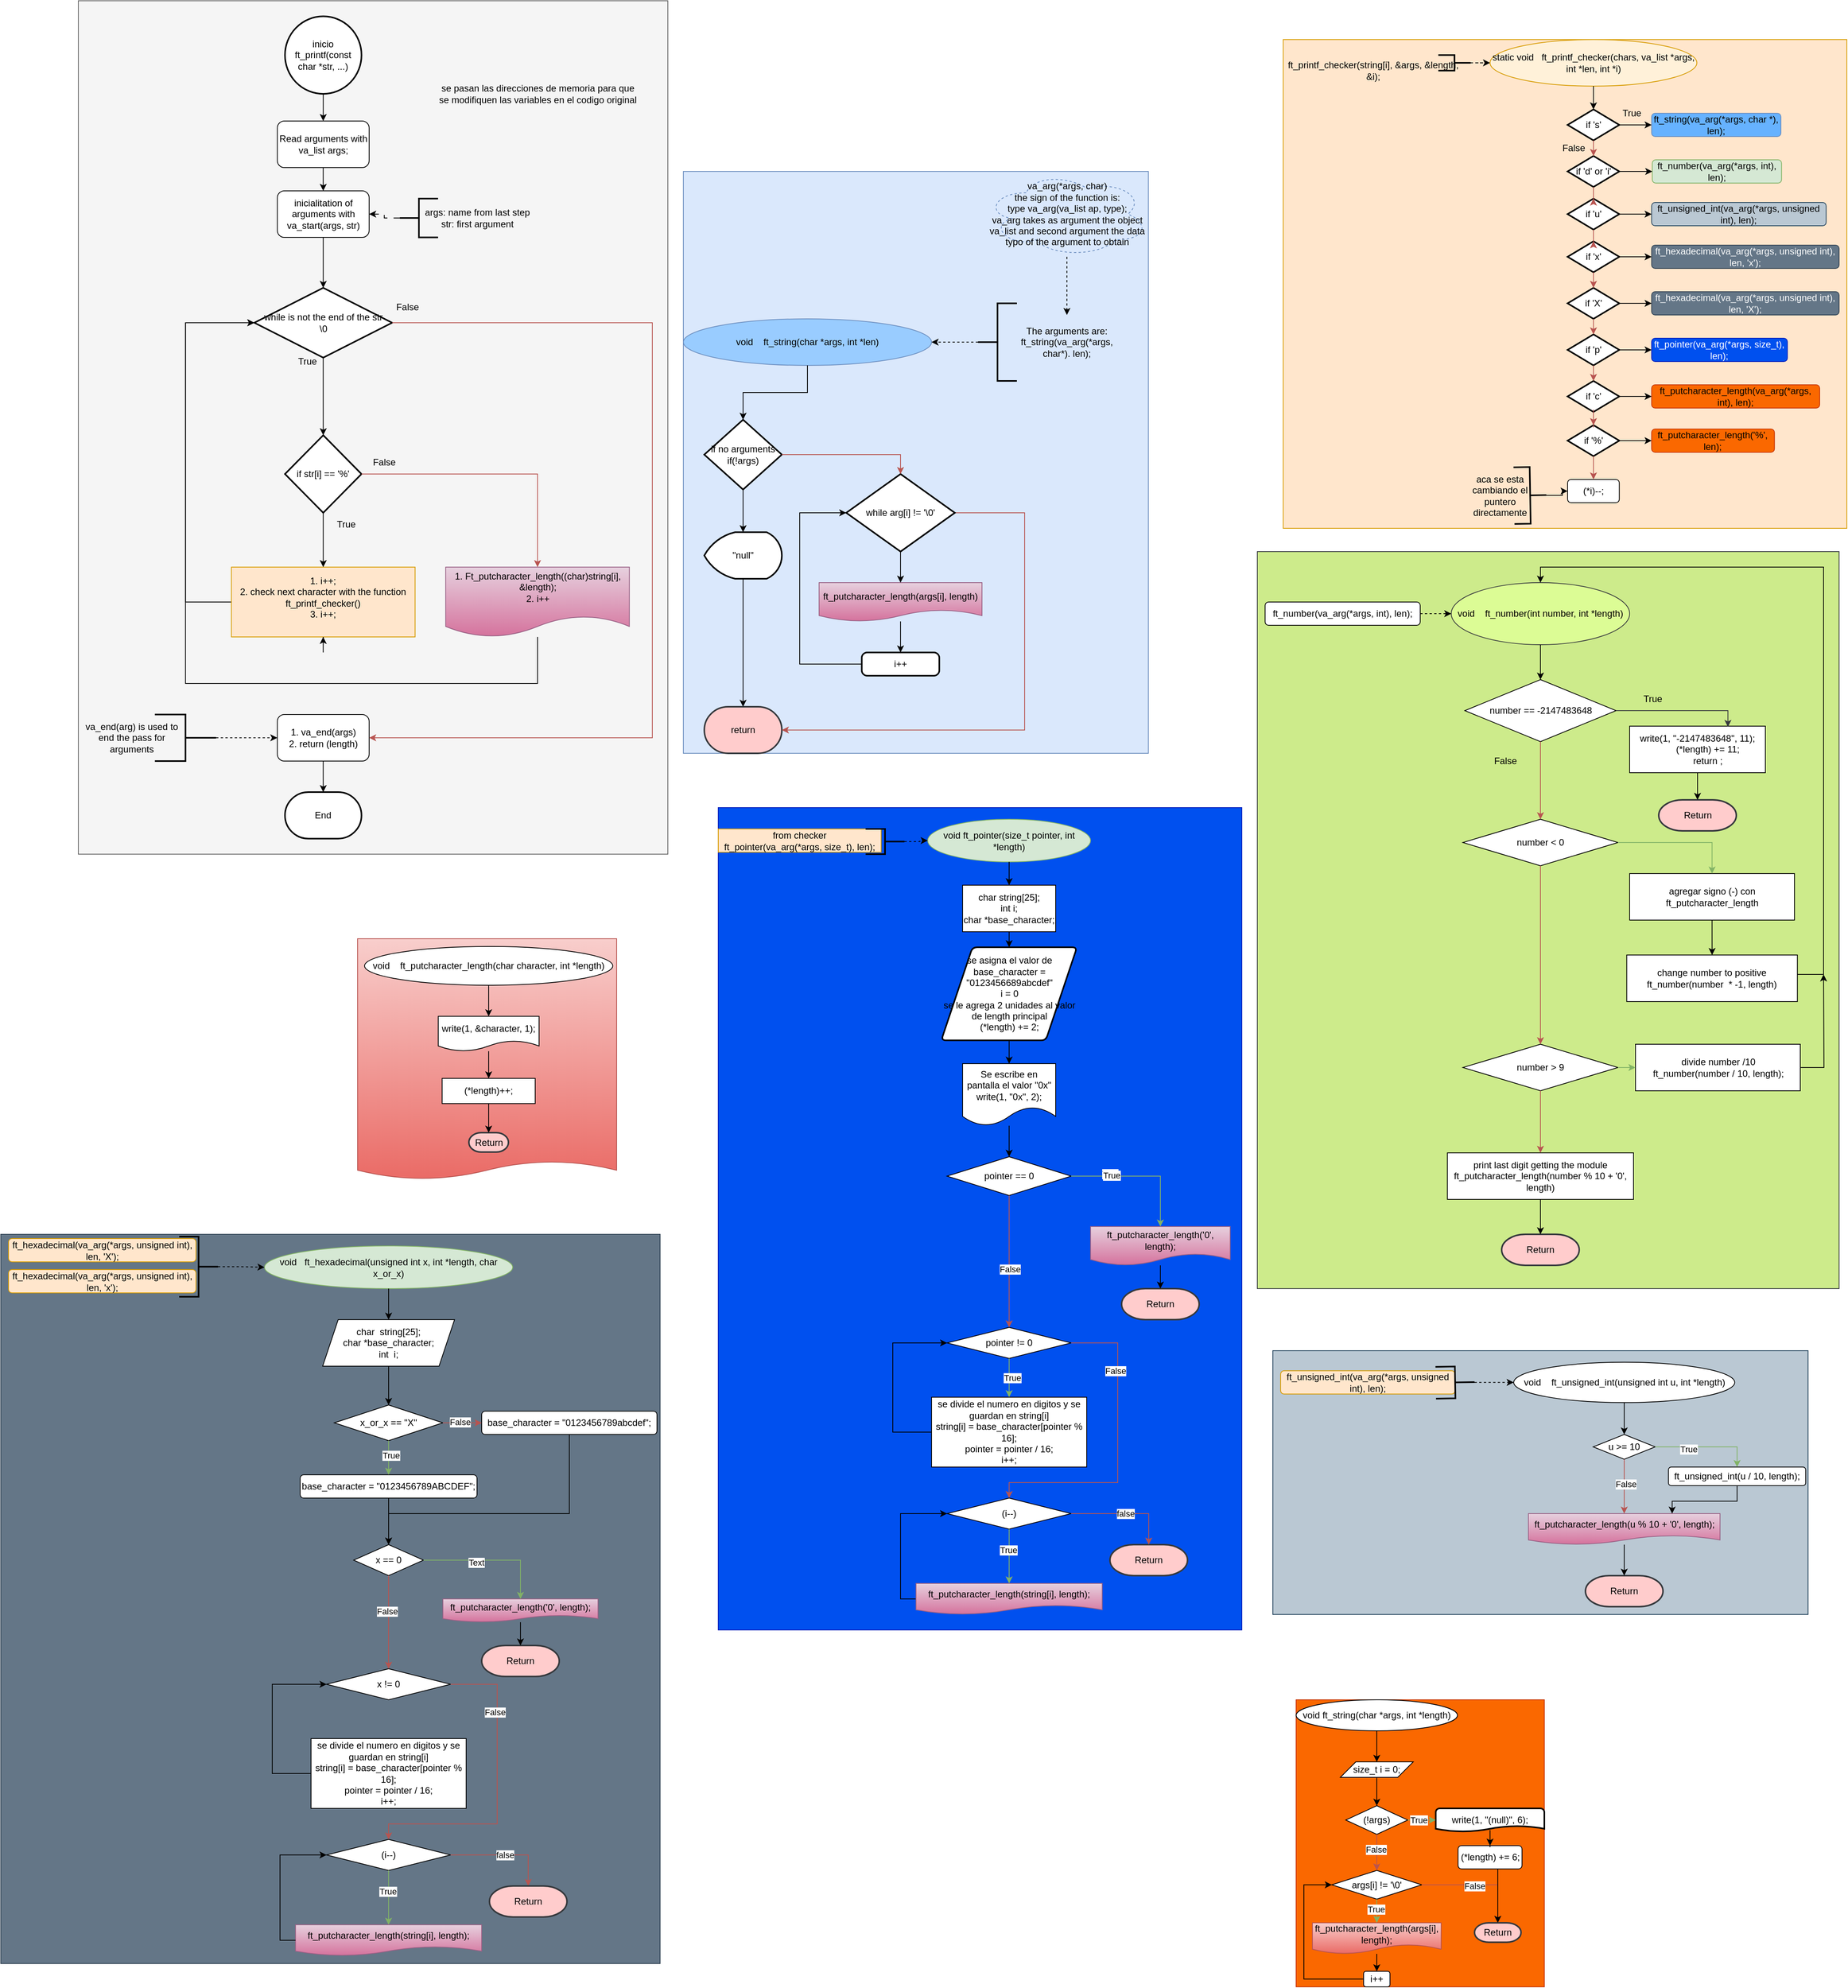 <mxfile version="21.6.6" type="github">
  <diagram id="C5RBs43oDa-KdzZeNtuy" name="Page-1">
    <mxGraphModel dx="6151" dy="3812" grid="1" gridSize="10" guides="1" tooltips="1" connect="1" arrows="1" fold="1" page="1" pageScale="1" pageWidth="827" pageHeight="1169" math="0" shadow="0">
      <root>
        <mxCell id="WIyWlLk6GJQsqaUBKTNV-0" />
        <mxCell id="WIyWlLk6GJQsqaUBKTNV-1" parent="WIyWlLk6GJQsqaUBKTNV-0" />
        <mxCell id="30GPN8XgoAUHvCBVAkMa-102" value="" style="group;fillColor=#dae8fc;strokeColor=#6c8ebf;" parent="WIyWlLk6GJQsqaUBKTNV-1" vertex="1" connectable="0">
          <mxGeometry x="-40" y="180" width="599.5" height="750" as="geometry" />
        </mxCell>
        <mxCell id="30GPN8XgoAUHvCBVAkMa-64" value="&lt;div&gt;void&amp;nbsp;&amp;nbsp;&amp;nbsp; ft_string(char *args, int *len)&lt;/div&gt;" style="ellipse;;whiteSpace=wrap;html=1;fillColor=#99CCFF;strokeColor=#6c8ebf;gradientColor=none;" parent="30GPN8XgoAUHvCBVAkMa-102" vertex="1">
          <mxGeometry y="190" width="320" height="60" as="geometry" />
        </mxCell>
        <mxCell id="30GPN8XgoAUHvCBVAkMa-67" style="edgeStyle=orthogonalEdgeStyle;rounded=0;orthogonalLoop=1;jettySize=auto;html=1;dashed=1;" parent="30GPN8XgoAUHvCBVAkMa-102" source="30GPN8XgoAUHvCBVAkMa-65" target="30GPN8XgoAUHvCBVAkMa-64" edge="1">
          <mxGeometry relative="1" as="geometry" />
        </mxCell>
        <mxCell id="30GPN8XgoAUHvCBVAkMa-65" value="" style="strokeWidth=2;html=1;shape=mxgraph.flowchart.annotation_2;align=left;labelPosition=right;pointerEvents=1;" parent="30GPN8XgoAUHvCBVAkMa-102" vertex="1">
          <mxGeometry x="380" y="170" width="50" height="100" as="geometry" />
        </mxCell>
        <mxCell id="30GPN8XgoAUHvCBVAkMa-66" value="The arguments are:&lt;br&gt;ft_string(va_arg(*args, char*). len);" style="text;html=1;strokeColor=none;fillColor=none;align=center;verticalAlign=middle;whiteSpace=wrap;rounded=0;" parent="30GPN8XgoAUHvCBVAkMa-102" vertex="1">
          <mxGeometry x="420" y="185" width="149" height="70" as="geometry" />
        </mxCell>
        <mxCell id="30GPN8XgoAUHvCBVAkMa-69" style="edgeStyle=orthogonalEdgeStyle;rounded=0;orthogonalLoop=1;jettySize=auto;html=1;dashed=1;" parent="30GPN8XgoAUHvCBVAkMa-102" source="30GPN8XgoAUHvCBVAkMa-68" target="30GPN8XgoAUHvCBVAkMa-66" edge="1">
          <mxGeometry relative="1" as="geometry" />
        </mxCell>
        <mxCell id="30GPN8XgoAUHvCBVAkMa-68" value="va_arg(*args, char)&lt;br&gt;the sign of the function is:&lt;br&gt;type va_arg(va_list ap, type);&lt;br&gt;va_arg takes as argument the object va_list and second argument the data typo of the argument to obtain&lt;br&gt; " style="ellipse;shape=cloud;whiteSpace=wrap;html=1;fillColor=#dae8fc;strokeColor=#6c8ebf;dashed=1;" parent="30GPN8XgoAUHvCBVAkMa-102" vertex="1">
          <mxGeometry x="389.5" width="210" height="110" as="geometry" />
        </mxCell>
        <mxCell id="30GPN8XgoAUHvCBVAkMa-76" value="if no arguments&lt;br&gt;if(!args)" style="strokeWidth=2;html=1;shape=mxgraph.flowchart.decision;whiteSpace=wrap;" parent="30GPN8XgoAUHvCBVAkMa-102" vertex="1">
          <mxGeometry x="27" y="320" width="100" height="90" as="geometry" />
        </mxCell>
        <mxCell id="30GPN8XgoAUHvCBVAkMa-96" style="edgeStyle=orthogonalEdgeStyle;rounded=0;orthogonalLoop=1;jettySize=auto;html=1;entryX=0.5;entryY=0;entryDx=0;entryDy=0;entryPerimeter=0;" parent="30GPN8XgoAUHvCBVAkMa-102" source="30GPN8XgoAUHvCBVAkMa-64" target="30GPN8XgoAUHvCBVAkMa-76" edge="1">
          <mxGeometry relative="1" as="geometry" />
        </mxCell>
        <mxCell id="30GPN8XgoAUHvCBVAkMa-78" value="&quot;null&quot;" style="strokeWidth=2;html=1;shape=mxgraph.flowchart.display;whiteSpace=wrap;" parent="30GPN8XgoAUHvCBVAkMa-102" vertex="1">
          <mxGeometry x="27" y="465" width="100" height="60" as="geometry" />
        </mxCell>
        <mxCell id="30GPN8XgoAUHvCBVAkMa-84" style="edgeStyle=orthogonalEdgeStyle;rounded=0;orthogonalLoop=1;jettySize=auto;html=1;" parent="30GPN8XgoAUHvCBVAkMa-102" source="30GPN8XgoAUHvCBVAkMa-76" target="30GPN8XgoAUHvCBVAkMa-78" edge="1">
          <mxGeometry relative="1" as="geometry" />
        </mxCell>
        <mxCell id="30GPN8XgoAUHvCBVAkMa-80" value="return" style="strokeWidth=2;html=1;shape=mxgraph.flowchart.terminator;whiteSpace=wrap;fillColor=#ffcccc;strokeColor=#36393d;" parent="30GPN8XgoAUHvCBVAkMa-102" vertex="1">
          <mxGeometry x="27" y="690" width="100" height="60" as="geometry" />
        </mxCell>
        <mxCell id="30GPN8XgoAUHvCBVAkMa-81" style="edgeStyle=orthogonalEdgeStyle;rounded=0;orthogonalLoop=1;jettySize=auto;html=1;entryX=0.5;entryY=0;entryDx=0;entryDy=0;entryPerimeter=0;" parent="30GPN8XgoAUHvCBVAkMa-102" source="30GPN8XgoAUHvCBVAkMa-78" target="30GPN8XgoAUHvCBVAkMa-80" edge="1">
          <mxGeometry relative="1" as="geometry" />
        </mxCell>
        <mxCell id="30GPN8XgoAUHvCBVAkMa-95" style="edgeStyle=orthogonalEdgeStyle;rounded=0;orthogonalLoop=1;jettySize=auto;html=1;entryX=1;entryY=0.5;entryDx=0;entryDy=0;entryPerimeter=0;fillColor=#f8cecc;strokeColor=#b85450;" parent="30GPN8XgoAUHvCBVAkMa-102" source="30GPN8XgoAUHvCBVAkMa-83" target="30GPN8XgoAUHvCBVAkMa-80" edge="1">
          <mxGeometry relative="1" as="geometry">
            <Array as="points">
              <mxPoint x="440" y="440" />
              <mxPoint x="440" y="720" />
            </Array>
          </mxGeometry>
        </mxCell>
        <mxCell id="30GPN8XgoAUHvCBVAkMa-83" value="while arg[i] != &#39;\0&#39;" style="strokeWidth=2;html=1;shape=mxgraph.flowchart.decision;whiteSpace=wrap;" parent="30GPN8XgoAUHvCBVAkMa-102" vertex="1">
          <mxGeometry x="210" y="390" width="140" height="100" as="geometry" />
        </mxCell>
        <mxCell id="30GPN8XgoAUHvCBVAkMa-94" style="edgeStyle=orthogonalEdgeStyle;rounded=0;orthogonalLoop=1;jettySize=auto;html=1;entryX=0.5;entryY=0;entryDx=0;entryDy=0;entryPerimeter=0;fillColor=#f8cecc;strokeColor=#b85450;" parent="30GPN8XgoAUHvCBVAkMa-102" source="30GPN8XgoAUHvCBVAkMa-76" target="30GPN8XgoAUHvCBVAkMa-83" edge="1">
          <mxGeometry relative="1" as="geometry" />
        </mxCell>
        <mxCell id="30GPN8XgoAUHvCBVAkMa-87" value="ft_putcharacter_length(args[i], length)" style="shape=document;whiteSpace=wrap;html=1;boundedLbl=1;fillColor=#e6d0de;gradientColor=#d5739d;strokeColor=#996185;" parent="30GPN8XgoAUHvCBVAkMa-102" vertex="1">
          <mxGeometry x="175" y="530" width="210" height="50" as="geometry" />
        </mxCell>
        <mxCell id="30GPN8XgoAUHvCBVAkMa-90" style="edgeStyle=orthogonalEdgeStyle;rounded=0;orthogonalLoop=1;jettySize=auto;html=1;entryX=0.5;entryY=0;entryDx=0;entryDy=0;" parent="30GPN8XgoAUHvCBVAkMa-102" source="30GPN8XgoAUHvCBVAkMa-83" target="30GPN8XgoAUHvCBVAkMa-87" edge="1">
          <mxGeometry relative="1" as="geometry" />
        </mxCell>
        <mxCell id="30GPN8XgoAUHvCBVAkMa-92" style="edgeStyle=orthogonalEdgeStyle;rounded=0;orthogonalLoop=1;jettySize=auto;html=1;entryX=0;entryY=0.5;entryDx=0;entryDy=0;entryPerimeter=0;" parent="30GPN8XgoAUHvCBVAkMa-102" source="30GPN8XgoAUHvCBVAkMa-89" target="30GPN8XgoAUHvCBVAkMa-83" edge="1">
          <mxGeometry relative="1" as="geometry">
            <Array as="points">
              <mxPoint x="150" y="635" />
              <mxPoint x="150" y="440" />
            </Array>
          </mxGeometry>
        </mxCell>
        <mxCell id="30GPN8XgoAUHvCBVAkMa-89" value="i++" style="rounded=1;whiteSpace=wrap;html=1;absoluteArcSize=1;arcSize=14;strokeWidth=2;" parent="30GPN8XgoAUHvCBVAkMa-102" vertex="1">
          <mxGeometry x="230" y="620" width="100" height="30" as="geometry" />
        </mxCell>
        <mxCell id="30GPN8XgoAUHvCBVAkMa-91" style="edgeStyle=orthogonalEdgeStyle;rounded=0;orthogonalLoop=1;jettySize=auto;html=1;" parent="30GPN8XgoAUHvCBVAkMa-102" source="30GPN8XgoAUHvCBVAkMa-87" target="30GPN8XgoAUHvCBVAkMa-89" edge="1">
          <mxGeometry relative="1" as="geometry" />
        </mxCell>
        <mxCell id="tM8ak8PDvHJ2QCeekgc_-46" value="" style="group" vertex="1" connectable="0" parent="WIyWlLk6GJQsqaUBKTNV-1">
          <mxGeometry x="700" y="670" width="750" height="950" as="geometry" />
        </mxCell>
        <mxCell id="tM8ak8PDvHJ2QCeekgc_-40" value="" style="group;fillColor=#cdeb8b;strokeColor=#36393d;container=0;" vertex="1" connectable="0" parent="tM8ak8PDvHJ2QCeekgc_-46">
          <mxGeometry width="750" height="950" as="geometry" />
        </mxCell>
        <mxCell id="tM8ak8PDvHJ2QCeekgc_-0" value="ft_number(va_arg(*args, int), len);" style="rounded=1;whiteSpace=wrap;html=1;" vertex="1" parent="tM8ak8PDvHJ2QCeekgc_-46">
          <mxGeometry x="10" y="65" width="200" height="30" as="geometry" />
        </mxCell>
        <mxCell id="tM8ak8PDvHJ2QCeekgc_-11" value="void&amp;nbsp;&amp;nbsp;&amp;nbsp; ft_number(int number, int *length)" style="ellipse;whiteSpace=wrap;html=1;fillColor=#DCFC95;strokeColor=#36393d;" vertex="1" parent="tM8ak8PDvHJ2QCeekgc_-46">
          <mxGeometry x="250" y="40" width="230" height="80" as="geometry" />
        </mxCell>
        <mxCell id="tM8ak8PDvHJ2QCeekgc_-12" style="edgeStyle=orthogonalEdgeStyle;rounded=0;orthogonalLoop=1;jettySize=auto;html=1;dashed=1;" edge="1" parent="tM8ak8PDvHJ2QCeekgc_-46" source="tM8ak8PDvHJ2QCeekgc_-0" target="tM8ak8PDvHJ2QCeekgc_-11">
          <mxGeometry relative="1" as="geometry" />
        </mxCell>
        <mxCell id="tM8ak8PDvHJ2QCeekgc_-13" value="number == -2147483648" style="rhombus;whiteSpace=wrap;html=1;" vertex="1" parent="tM8ak8PDvHJ2QCeekgc_-46">
          <mxGeometry x="267.5" y="165" width="195" height="80" as="geometry" />
        </mxCell>
        <mxCell id="tM8ak8PDvHJ2QCeekgc_-14" value="" style="edgeStyle=orthogonalEdgeStyle;rounded=0;orthogonalLoop=1;jettySize=auto;html=1;" edge="1" parent="tM8ak8PDvHJ2QCeekgc_-46" source="tM8ak8PDvHJ2QCeekgc_-11" target="tM8ak8PDvHJ2QCeekgc_-13">
          <mxGeometry relative="1" as="geometry" />
        </mxCell>
        <mxCell id="tM8ak8PDvHJ2QCeekgc_-16" value="write(1, &quot;-2147483648&quot;, 11);&lt;br&gt;&amp;nbsp;&amp;nbsp; &amp;nbsp;&amp;nbsp;&amp;nbsp;&amp;nbsp; (*length) += 11;&lt;br&gt;&amp;nbsp;&amp;nbsp; &amp;nbsp;&amp;nbsp;&amp;nbsp;&amp;nbsp; return ;" style="whiteSpace=wrap;html=1;" vertex="1" parent="tM8ak8PDvHJ2QCeekgc_-46">
          <mxGeometry x="480" y="225" width="175" height="60" as="geometry" />
        </mxCell>
        <mxCell id="tM8ak8PDvHJ2QCeekgc_-41" style="edgeStyle=orthogonalEdgeStyle;rounded=0;orthogonalLoop=1;jettySize=auto;html=1;entryX=0.724;entryY=0.016;entryDx=0;entryDy=0;entryPerimeter=0;fillColor=#cdeb8b;strokeColor=#36393d;" edge="1" parent="tM8ak8PDvHJ2QCeekgc_-46" source="tM8ak8PDvHJ2QCeekgc_-13" target="tM8ak8PDvHJ2QCeekgc_-16">
          <mxGeometry relative="1" as="geometry" />
        </mxCell>
        <mxCell id="tM8ak8PDvHJ2QCeekgc_-21" value="number &amp;lt; 0" style="rhombus;whiteSpace=wrap;html=1;" vertex="1" parent="tM8ak8PDvHJ2QCeekgc_-46">
          <mxGeometry x="265" y="345" width="200" height="60" as="geometry" />
        </mxCell>
        <mxCell id="tM8ak8PDvHJ2QCeekgc_-22" value="" style="edgeStyle=orthogonalEdgeStyle;rounded=0;orthogonalLoop=1;jettySize=auto;html=1;fillColor=#f8cecc;strokeColor=#b85450;" edge="1" parent="tM8ak8PDvHJ2QCeekgc_-46" source="tM8ak8PDvHJ2QCeekgc_-13" target="tM8ak8PDvHJ2QCeekgc_-21">
          <mxGeometry relative="1" as="geometry" />
        </mxCell>
        <mxCell id="tM8ak8PDvHJ2QCeekgc_-24" value="agregar signo (-) con ft_putcharacter_length" style="whiteSpace=wrap;html=1;" vertex="1" parent="tM8ak8PDvHJ2QCeekgc_-46">
          <mxGeometry x="480" y="415" width="212.5" height="60" as="geometry" />
        </mxCell>
        <mxCell id="tM8ak8PDvHJ2QCeekgc_-25" value="" style="edgeStyle=orthogonalEdgeStyle;rounded=0;orthogonalLoop=1;jettySize=auto;html=1;fillColor=#d5e8d4;strokeColor=#82b366;" edge="1" parent="tM8ak8PDvHJ2QCeekgc_-46" source="tM8ak8PDvHJ2QCeekgc_-21" target="tM8ak8PDvHJ2QCeekgc_-24">
          <mxGeometry relative="1" as="geometry" />
        </mxCell>
        <mxCell id="tM8ak8PDvHJ2QCeekgc_-28" style="edgeStyle=orthogonalEdgeStyle;rounded=0;orthogonalLoop=1;jettySize=auto;html=1;entryX=0.5;entryY=0;entryDx=0;entryDy=0;" edge="1" parent="tM8ak8PDvHJ2QCeekgc_-46" source="tM8ak8PDvHJ2QCeekgc_-26" target="tM8ak8PDvHJ2QCeekgc_-11">
          <mxGeometry relative="1" as="geometry">
            <Array as="points">
              <mxPoint x="730" y="545" />
              <mxPoint x="730" y="20" />
              <mxPoint x="365" y="20" />
            </Array>
          </mxGeometry>
        </mxCell>
        <mxCell id="tM8ak8PDvHJ2QCeekgc_-26" value="change number to positive&lt;br&gt;ft_number(number&amp;nbsp; * -1, length)" style="whiteSpace=wrap;html=1;" vertex="1" parent="tM8ak8PDvHJ2QCeekgc_-46">
          <mxGeometry x="476.25" y="520" width="220" height="60" as="geometry" />
        </mxCell>
        <mxCell id="tM8ak8PDvHJ2QCeekgc_-27" value="" style="edgeStyle=orthogonalEdgeStyle;rounded=0;orthogonalLoop=1;jettySize=auto;html=1;" edge="1" parent="tM8ak8PDvHJ2QCeekgc_-46" source="tM8ak8PDvHJ2QCeekgc_-24" target="tM8ak8PDvHJ2QCeekgc_-26">
          <mxGeometry relative="1" as="geometry" />
        </mxCell>
        <mxCell id="tM8ak8PDvHJ2QCeekgc_-30" value="number &amp;gt; 9" style="rhombus;whiteSpace=wrap;html=1;" vertex="1" parent="tM8ak8PDvHJ2QCeekgc_-46">
          <mxGeometry x="265" y="635" width="200" height="60" as="geometry" />
        </mxCell>
        <mxCell id="tM8ak8PDvHJ2QCeekgc_-31" value="" style="edgeStyle=orthogonalEdgeStyle;rounded=0;orthogonalLoop=1;jettySize=auto;html=1;fillColor=#f8cecc;strokeColor=#b85450;" edge="1" parent="tM8ak8PDvHJ2QCeekgc_-46" source="tM8ak8PDvHJ2QCeekgc_-21" target="tM8ak8PDvHJ2QCeekgc_-30">
          <mxGeometry relative="1" as="geometry" />
        </mxCell>
        <mxCell id="tM8ak8PDvHJ2QCeekgc_-34" style="edgeStyle=orthogonalEdgeStyle;rounded=0;orthogonalLoop=1;jettySize=auto;html=1;" edge="1" parent="tM8ak8PDvHJ2QCeekgc_-46" source="tM8ak8PDvHJ2QCeekgc_-32">
          <mxGeometry relative="1" as="geometry">
            <mxPoint x="730" y="545" as="targetPoint" />
          </mxGeometry>
        </mxCell>
        <mxCell id="tM8ak8PDvHJ2QCeekgc_-32" value="divide number /10&lt;br&gt;ft_number(number / 10, length);" style="whiteSpace=wrap;html=1;" vertex="1" parent="tM8ak8PDvHJ2QCeekgc_-46">
          <mxGeometry x="487.5" y="635" width="212.5" height="60" as="geometry" />
        </mxCell>
        <mxCell id="tM8ak8PDvHJ2QCeekgc_-33" value="" style="edgeStyle=orthogonalEdgeStyle;rounded=0;orthogonalLoop=1;jettySize=auto;html=1;fillColor=#d5e8d4;strokeColor=#82b366;" edge="1" parent="tM8ak8PDvHJ2QCeekgc_-46" source="tM8ak8PDvHJ2QCeekgc_-30" target="tM8ak8PDvHJ2QCeekgc_-32">
          <mxGeometry relative="1" as="geometry" />
        </mxCell>
        <mxCell id="tM8ak8PDvHJ2QCeekgc_-36" value="print last digit getting the module&lt;br&gt;ft_putcharacter_length(number % 10 + &#39;0&#39;, length)" style="whiteSpace=wrap;html=1;" vertex="1" parent="tM8ak8PDvHJ2QCeekgc_-46">
          <mxGeometry x="245" y="775" width="240" height="60" as="geometry" />
        </mxCell>
        <mxCell id="tM8ak8PDvHJ2QCeekgc_-37" value="" style="edgeStyle=orthogonalEdgeStyle;rounded=0;orthogonalLoop=1;jettySize=auto;html=1;fillColor=#f8cecc;strokeColor=#b85450;" edge="1" parent="tM8ak8PDvHJ2QCeekgc_-46" source="tM8ak8PDvHJ2QCeekgc_-30" target="tM8ak8PDvHJ2QCeekgc_-36">
          <mxGeometry relative="1" as="geometry" />
        </mxCell>
        <mxCell id="tM8ak8PDvHJ2QCeekgc_-38" value="True" style="text;html=1;strokeColor=none;fillColor=none;align=center;verticalAlign=middle;whiteSpace=wrap;rounded=0;" vertex="1" parent="tM8ak8PDvHJ2QCeekgc_-46">
          <mxGeometry x="480" y="175" width="60" height="30" as="geometry" />
        </mxCell>
        <mxCell id="tM8ak8PDvHJ2QCeekgc_-39" value="False" style="text;html=1;strokeColor=none;fillColor=none;align=center;verticalAlign=middle;whiteSpace=wrap;rounded=0;" vertex="1" parent="tM8ak8PDvHJ2QCeekgc_-46">
          <mxGeometry x="290" y="255" width="60" height="30" as="geometry" />
        </mxCell>
        <mxCell id="tM8ak8PDvHJ2QCeekgc_-42" value="Return" style="strokeWidth=2;html=1;shape=mxgraph.flowchart.terminator;whiteSpace=wrap;fillColor=#ffcccc;strokeColor=#36393d;" vertex="1" parent="tM8ak8PDvHJ2QCeekgc_-46">
          <mxGeometry x="517.5" y="320" width="100" height="40" as="geometry" />
        </mxCell>
        <mxCell id="tM8ak8PDvHJ2QCeekgc_-43" style="edgeStyle=orthogonalEdgeStyle;rounded=0;orthogonalLoop=1;jettySize=auto;html=1;" edge="1" parent="tM8ak8PDvHJ2QCeekgc_-46" source="tM8ak8PDvHJ2QCeekgc_-16" target="tM8ak8PDvHJ2QCeekgc_-42">
          <mxGeometry relative="1" as="geometry" />
        </mxCell>
        <mxCell id="tM8ak8PDvHJ2QCeekgc_-44" value="Return" style="strokeWidth=2;html=1;shape=mxgraph.flowchart.terminator;whiteSpace=wrap;fillColor=#ffcccc;strokeColor=#36393d;" vertex="1" parent="tM8ak8PDvHJ2QCeekgc_-46">
          <mxGeometry x="315" y="880" width="100" height="40" as="geometry" />
        </mxCell>
        <mxCell id="tM8ak8PDvHJ2QCeekgc_-45" style="edgeStyle=orthogonalEdgeStyle;rounded=0;orthogonalLoop=1;jettySize=auto;html=1;" edge="1" parent="tM8ak8PDvHJ2QCeekgc_-46" source="tM8ak8PDvHJ2QCeekgc_-36" target="tM8ak8PDvHJ2QCeekgc_-44">
          <mxGeometry relative="1" as="geometry" />
        </mxCell>
        <mxCell id="tM8ak8PDvHJ2QCeekgc_-54" value="" style="group" vertex="1" connectable="0" parent="WIyWlLk6GJQsqaUBKTNV-1">
          <mxGeometry x="-820" y="-40" width="760" height="1100" as="geometry" />
        </mxCell>
        <mxCell id="tM8ak8PDvHJ2QCeekgc_-1" value="" style="group;fillColor=#f5f5f5;fontColor=#333333;strokeColor=#666666;container=0;" vertex="1" connectable="0" parent="tM8ak8PDvHJ2QCeekgc_-54">
          <mxGeometry width="760" height="1100" as="geometry" />
        </mxCell>
        <mxCell id="30GPN8XgoAUHvCBVAkMa-0" value="&lt;div&gt;Read arguments with va_list args;&lt;br&gt;&lt;/div&gt;" style="rounded=1;whiteSpace=wrap;html=1;" parent="tM8ak8PDvHJ2QCeekgc_-54" vertex="1">
          <mxGeometry x="256.533" y="155" width="118.4" height="60" as="geometry" />
        </mxCell>
        <mxCell id="30GPN8XgoAUHvCBVAkMa-3" value="inicialitation of arguments with&lt;br&gt;va_start(args, str)" style="rounded=1;whiteSpace=wrap;html=1;" parent="tM8ak8PDvHJ2QCeekgc_-54" vertex="1">
          <mxGeometry x="256.533" y="245" width="118.4" height="60" as="geometry" />
        </mxCell>
        <mxCell id="30GPN8XgoAUHvCBVAkMa-12" style="edgeStyle=orthogonalEdgeStyle;rounded=0;orthogonalLoop=1;jettySize=auto;html=1;entryX=0.5;entryY=0;entryDx=0;entryDy=0;" parent="tM8ak8PDvHJ2QCeekgc_-54" source="30GPN8XgoAUHvCBVAkMa-0" target="30GPN8XgoAUHvCBVAkMa-3" edge="1">
          <mxGeometry relative="1" as="geometry" />
        </mxCell>
        <mxCell id="30GPN8XgoAUHvCBVAkMa-7" value="" style="group" parent="tM8ak8PDvHJ2QCeekgc_-54" vertex="1" connectable="0">
          <mxGeometry x="414.4" y="255" width="177.6" height="50" as="geometry" />
        </mxCell>
        <mxCell id="30GPN8XgoAUHvCBVAkMa-4" value="" style="strokeWidth=2;html=1;shape=mxgraph.flowchart.annotation_2;align=left;labelPosition=right;pointerEvents=1;" parent="30GPN8XgoAUHvCBVAkMa-7" vertex="1">
          <mxGeometry width="49.333" height="50" as="geometry" />
        </mxCell>
        <mxCell id="30GPN8XgoAUHvCBVAkMa-5" value="&lt;div&gt;args: name from last step&lt;/div&gt;&lt;div&gt;str: first argument&lt;/div&gt;" style="text;html=1;align=center;verticalAlign=middle;resizable=0;points=[];autosize=1;strokeColor=none;fillColor=none;" parent="30GPN8XgoAUHvCBVAkMa-7" vertex="1">
          <mxGeometry x="19.733" y="5" width="160" height="40" as="geometry" />
        </mxCell>
        <mxCell id="30GPN8XgoAUHvCBVAkMa-10" style="edgeStyle=orthogonalEdgeStyle;rounded=0;orthogonalLoop=1;jettySize=auto;html=1;entryX=1;entryY=0.5;entryDx=0;entryDy=0;dashed=1;dashPattern=8 8;" parent="tM8ak8PDvHJ2QCeekgc_-54" source="30GPN8XgoAUHvCBVAkMa-4" target="30GPN8XgoAUHvCBVAkMa-3" edge="1">
          <mxGeometry relative="1" as="geometry" />
        </mxCell>
        <mxCell id="30GPN8XgoAUHvCBVAkMa-22" value="" style="edgeStyle=orthogonalEdgeStyle;rounded=0;orthogonalLoop=1;jettySize=auto;html=1;" parent="tM8ak8PDvHJ2QCeekgc_-54" source="30GPN8XgoAUHvCBVAkMa-15" edge="1">
          <mxGeometry relative="1" as="geometry">
            <mxPoint x="315.733" y="560" as="targetPoint" />
          </mxGeometry>
        </mxCell>
        <mxCell id="30GPN8XgoAUHvCBVAkMa-15" value="&lt;div&gt;while is not the end of the str&lt;br&gt;\0&lt;br&gt;&lt;/div&gt;" style="strokeWidth=2;html=1;shape=mxgraph.flowchart.decision;whiteSpace=wrap;" parent="tM8ak8PDvHJ2QCeekgc_-54" vertex="1">
          <mxGeometry x="226.933" y="370" width="177.6" height="90" as="geometry" />
        </mxCell>
        <mxCell id="30GPN8XgoAUHvCBVAkMa-33" style="edgeStyle=orthogonalEdgeStyle;rounded=0;orthogonalLoop=1;jettySize=auto;html=1;entryX=0.5;entryY=0;entryDx=0;entryDy=0;entryPerimeter=0;" parent="tM8ak8PDvHJ2QCeekgc_-54" source="30GPN8XgoAUHvCBVAkMa-3" target="30GPN8XgoAUHvCBVAkMa-15" edge="1">
          <mxGeometry relative="1" as="geometry" />
        </mxCell>
        <mxCell id="30GPN8XgoAUHvCBVAkMa-26" value="&lt;div&gt;1. va_end(args)&lt;/div&gt;&lt;div&gt;2. return (length)&lt;br&gt;&lt;/div&gt;" style="rounded=1;whiteSpace=wrap;html=1;" parent="tM8ak8PDvHJ2QCeekgc_-54" vertex="1">
          <mxGeometry x="256.533" y="920" width="118.4" height="60" as="geometry" />
        </mxCell>
        <mxCell id="30GPN8XgoAUHvCBVAkMa-29" style="edgeStyle=orthogonalEdgeStyle;rounded=0;orthogonalLoop=1;jettySize=auto;html=1;entryX=1;entryY=0.5;entryDx=0;entryDy=0;fillColor=#f8cecc;strokeColor=#b85450;exitX=1;exitY=0.5;exitDx=0;exitDy=0;exitPerimeter=0;" parent="tM8ak8PDvHJ2QCeekgc_-54" source="30GPN8XgoAUHvCBVAkMa-15" target="30GPN8XgoAUHvCBVAkMa-26" edge="1">
          <mxGeometry relative="1" as="geometry">
            <Array as="points">
              <mxPoint x="740" y="415" />
              <mxPoint x="740" y="950" />
            </Array>
          </mxGeometry>
        </mxCell>
        <mxCell id="30GPN8XgoAUHvCBVAkMa-31" value="&lt;div&gt;False&lt;/div&gt;" style="text;html=1;strokeColor=none;fillColor=none;align=center;verticalAlign=middle;whiteSpace=wrap;rounded=0;" parent="tM8ak8PDvHJ2QCeekgc_-54" vertex="1">
          <mxGeometry x="394.667" y="380" width="59.2" height="30" as="geometry" />
        </mxCell>
        <mxCell id="30GPN8XgoAUHvCBVAkMa-32" value="True" style="text;html=1;strokeColor=none;fillColor=none;align=center;verticalAlign=middle;whiteSpace=wrap;rounded=0;" parent="tM8ak8PDvHJ2QCeekgc_-54" vertex="1">
          <mxGeometry x="266.4" y="450" width="59.2" height="30" as="geometry" />
        </mxCell>
        <mxCell id="30GPN8XgoAUHvCBVAkMa-34" value="&amp;nbsp;" style="text;whiteSpace=wrap;html=1;" parent="tM8ak8PDvHJ2QCeekgc_-54" vertex="1">
          <mxGeometry x="690.667" y="680" width="39.467" height="40" as="geometry" />
        </mxCell>
        <mxCell id="30GPN8XgoAUHvCBVAkMa-35" value="if str[i] == &#39;%&#39;" style="strokeWidth=2;html=1;shape=mxgraph.flowchart.decision;whiteSpace=wrap;" parent="tM8ak8PDvHJ2QCeekgc_-54" vertex="1">
          <mxGeometry x="266.4" y="560" width="98.667" height="100" as="geometry" />
        </mxCell>
        <mxCell id="30GPN8XgoAUHvCBVAkMa-52" style="edgeStyle=orthogonalEdgeStyle;rounded=0;orthogonalLoop=1;jettySize=auto;html=1;entryX=0;entryY=0.5;entryDx=0;entryDy=0;entryPerimeter=0;" parent="tM8ak8PDvHJ2QCeekgc_-54" source="30GPN8XgoAUHvCBVAkMa-36" target="30GPN8XgoAUHvCBVAkMa-15" edge="1">
          <mxGeometry relative="1" as="geometry">
            <Array as="points">
              <mxPoint x="138.133" y="775" />
              <mxPoint x="138.133" y="415" />
            </Array>
          </mxGeometry>
        </mxCell>
        <mxCell id="30GPN8XgoAUHvCBVAkMa-36" value="1. i++;&lt;br&gt;2. check next character with the function ft_printf_checker()&lt;br&gt;3. i++;&lt;br&gt;&lt;ol&gt;&lt;/ol&gt;" style="rounded=0;whiteSpace=wrap;html=1;fillColor=#ffe6cc;strokeColor=#d79b00;" parent="tM8ak8PDvHJ2QCeekgc_-54" vertex="1">
          <mxGeometry x="197.333" y="730" width="236.8" height="90" as="geometry" />
        </mxCell>
        <mxCell id="30GPN8XgoAUHvCBVAkMa-47" style="edgeStyle=orthogonalEdgeStyle;rounded=0;orthogonalLoop=1;jettySize=auto;html=1;exitX=0.5;exitY=1;exitDx=0;exitDy=0;exitPerimeter=0;entryX=0.5;entryY=0;entryDx=0;entryDy=0;" parent="tM8ak8PDvHJ2QCeekgc_-54" source="30GPN8XgoAUHvCBVAkMa-35" target="30GPN8XgoAUHvCBVAkMa-36" edge="1">
          <mxGeometry relative="1" as="geometry" />
        </mxCell>
        <mxCell id="30GPN8XgoAUHvCBVAkMa-37" style="edgeStyle=orthogonalEdgeStyle;rounded=0;orthogonalLoop=1;jettySize=auto;html=1;exitX=0.5;exitY=1;exitDx=0;exitDy=0;" parent="tM8ak8PDvHJ2QCeekgc_-54" source="30GPN8XgoAUHvCBVAkMa-36" target="30GPN8XgoAUHvCBVAkMa-36" edge="1">
          <mxGeometry relative="1" as="geometry" />
        </mxCell>
        <mxCell id="30GPN8XgoAUHvCBVAkMa-56" style="edgeStyle=orthogonalEdgeStyle;rounded=0;orthogonalLoop=1;jettySize=auto;html=1;entryX=0;entryY=0.5;entryDx=0;entryDy=0;entryPerimeter=0;" parent="tM8ak8PDvHJ2QCeekgc_-54" source="30GPN8XgoAUHvCBVAkMa-38" target="30GPN8XgoAUHvCBVAkMa-15" edge="1">
          <mxGeometry relative="1" as="geometry">
            <Array as="points">
              <mxPoint x="592" y="880" />
              <mxPoint x="138.133" y="880" />
              <mxPoint x="138.133" y="415" />
            </Array>
          </mxGeometry>
        </mxCell>
        <mxCell id="30GPN8XgoAUHvCBVAkMa-38" value="1. Ft_putcharacter_length((char)string[i], &amp;amp;length);&lt;br&gt;2. i++&lt;br&gt;&lt;ol&gt;&lt;/ol&gt;" style="shape=document;whiteSpace=wrap;html=1;boundedLbl=1;fillColor=#e6d0de;gradientColor=#d5739d;strokeColor=#996185;" parent="tM8ak8PDvHJ2QCeekgc_-54" vertex="1">
          <mxGeometry x="473.6" y="730" width="236.8" height="90" as="geometry" />
        </mxCell>
        <mxCell id="30GPN8XgoAUHvCBVAkMa-45" style="edgeStyle=orthogonalEdgeStyle;rounded=0;orthogonalLoop=1;jettySize=auto;html=1;entryX=0.5;entryY=0;entryDx=0;entryDy=0;fillColor=#f8cecc;strokeColor=#b85450;" parent="tM8ak8PDvHJ2QCeekgc_-54" source="30GPN8XgoAUHvCBVAkMa-35" target="30GPN8XgoAUHvCBVAkMa-38" edge="1">
          <mxGeometry relative="1" as="geometry" />
        </mxCell>
        <mxCell id="30GPN8XgoAUHvCBVAkMa-49" value="True" style="text;html=1;strokeColor=none;fillColor=none;align=center;verticalAlign=middle;whiteSpace=wrap;rounded=0;" parent="tM8ak8PDvHJ2QCeekgc_-54" vertex="1">
          <mxGeometry x="315.733" y="660" width="59.2" height="30" as="geometry" />
        </mxCell>
        <mxCell id="30GPN8XgoAUHvCBVAkMa-50" value="&lt;div&gt;False&lt;/div&gt;" style="text;html=1;strokeColor=none;fillColor=none;align=center;verticalAlign=middle;whiteSpace=wrap;rounded=0;" parent="tM8ak8PDvHJ2QCeekgc_-54" vertex="1">
          <mxGeometry x="365.067" y="580" width="59.2" height="30" as="geometry" />
        </mxCell>
        <mxCell id="30GPN8XgoAUHvCBVAkMa-60" style="edgeStyle=orthogonalEdgeStyle;rounded=0;orthogonalLoop=1;jettySize=auto;html=1;" parent="tM8ak8PDvHJ2QCeekgc_-54" source="30GPN8XgoAUHvCBVAkMa-57" target="30GPN8XgoAUHvCBVAkMa-0" edge="1">
          <mxGeometry relative="1" as="geometry" />
        </mxCell>
        <mxCell id="30GPN8XgoAUHvCBVAkMa-57" value="inicio&lt;br&gt;&lt;div&gt;ft_printf(const char *str, ...)&lt;/div&gt;" style="strokeWidth=2;html=1;shape=mxgraph.flowchart.start_2;whiteSpace=wrap;" parent="tM8ak8PDvHJ2QCeekgc_-54" vertex="1">
          <mxGeometry x="266.4" y="20" width="98.667" height="100" as="geometry" />
        </mxCell>
        <mxCell id="30GPN8XgoAUHvCBVAkMa-58" value="End" style="strokeWidth=2;html=1;shape=mxgraph.flowchart.terminator;whiteSpace=wrap;" parent="tM8ak8PDvHJ2QCeekgc_-54" vertex="1">
          <mxGeometry x="266.4" y="1020" width="98.667" height="60" as="geometry" />
        </mxCell>
        <mxCell id="30GPN8XgoAUHvCBVAkMa-63" style="edgeStyle=orthogonalEdgeStyle;rounded=0;orthogonalLoop=1;jettySize=auto;html=1;entryX=0;entryY=0.5;entryDx=0;entryDy=0;dashed=1;" parent="tM8ak8PDvHJ2QCeekgc_-54" source="30GPN8XgoAUHvCBVAkMa-61" target="30GPN8XgoAUHvCBVAkMa-26" edge="1">
          <mxGeometry relative="1" as="geometry" />
        </mxCell>
        <mxCell id="30GPN8XgoAUHvCBVAkMa-61" value="" style="strokeWidth=2;html=1;shape=mxgraph.flowchart.annotation_2;align=left;labelPosition=right;pointerEvents=1;rotation=-180;" parent="tM8ak8PDvHJ2QCeekgc_-54" vertex="1">
          <mxGeometry x="98.667" y="920" width="78.933" height="60" as="geometry" />
        </mxCell>
        <mxCell id="30GPN8XgoAUHvCBVAkMa-62" value="&lt;div&gt;va_end(arg) is used to end the pass for arguments&lt;/div&gt;" style="text;html=1;strokeColor=none;fillColor=none;align=center;verticalAlign=middle;whiteSpace=wrap;rounded=0;" parent="tM8ak8PDvHJ2QCeekgc_-54" vertex="1">
          <mxGeometry y="912.5" width="138.133" height="75" as="geometry" />
        </mxCell>
        <mxCell id="30GPN8XgoAUHvCBVAkMa-75" value="se pasan las direcciones de memoria para que se modifiquen las variables en el codigo original" style="text;html=1;strokeColor=none;fillColor=none;align=center;verticalAlign=middle;whiteSpace=wrap;rounded=0;" parent="tM8ak8PDvHJ2QCeekgc_-54" vertex="1">
          <mxGeometry x="463.733" y="100" width="256.533" height="40" as="geometry" />
        </mxCell>
        <mxCell id="30GPN8XgoAUHvCBVAkMa-59" style="edgeStyle=orthogonalEdgeStyle;rounded=0;orthogonalLoop=1;jettySize=auto;html=1;" parent="tM8ak8PDvHJ2QCeekgc_-54" source="30GPN8XgoAUHvCBVAkMa-26" target="30GPN8XgoAUHvCBVAkMa-58" edge="1">
          <mxGeometry relative="1" as="geometry" />
        </mxCell>
        <mxCell id="tM8ak8PDvHJ2QCeekgc_-94" value="" style="group;fillColor=#ffe6cc;strokeColor=#d79b00;" vertex="1" connectable="0" parent="WIyWlLk6GJQsqaUBKTNV-1">
          <mxGeometry x="5" y="1000" width="675" height="1060" as="geometry" />
        </mxCell>
        <mxCell id="tM8ak8PDvHJ2QCeekgc_-93" value="" style="group;fillColor=#0050ef;fontColor=#ffffff;strokeColor=#001DBC;container=0;" vertex="1" connectable="0" parent="tM8ak8PDvHJ2QCeekgc_-94">
          <mxGeometry width="675" height="1060" as="geometry" />
        </mxCell>
        <mxCell id="tM8ak8PDvHJ2QCeekgc_-47" value="void ft_pointer(size_t pointer, int *length)" style="ellipse;whiteSpace=wrap;html=1;fillColor=#d5e8d4;strokeColor=#82b366;" vertex="1" parent="tM8ak8PDvHJ2QCeekgc_-94">
          <mxGeometry x="270" y="15" width="210" height="55" as="geometry" />
        </mxCell>
        <mxCell id="tM8ak8PDvHJ2QCeekgc_-52" value="" style="group" vertex="1" connectable="0" parent="tM8ak8PDvHJ2QCeekgc_-94">
          <mxGeometry y="27.5" width="240" height="32.5" as="geometry" />
        </mxCell>
        <mxCell id="tM8ak8PDvHJ2QCeekgc_-50" value="from checker&lt;br&gt;ft_pointer(va_arg(*args, size_t), len);" style="text;html=1;strokeColor=#d79b00;fillColor=#ffe6cc;align=center;verticalAlign=middle;whiteSpace=wrap;rounded=0;" vertex="1" parent="tM8ak8PDvHJ2QCeekgc_-52">
          <mxGeometry width="210" height="30" as="geometry" />
        </mxCell>
        <mxCell id="tM8ak8PDvHJ2QCeekgc_-51" value="" style="strokeWidth=2;html=1;shape=mxgraph.flowchart.annotation_2;align=left;labelPosition=right;pointerEvents=1;rotation=-180;" vertex="1" parent="tM8ak8PDvHJ2QCeekgc_-52">
          <mxGeometry x="190" width="50" height="32.5" as="geometry" />
        </mxCell>
        <mxCell id="tM8ak8PDvHJ2QCeekgc_-53" style="edgeStyle=orthogonalEdgeStyle;rounded=0;orthogonalLoop=1;jettySize=auto;html=1;entryX=0;entryY=0.5;entryDx=0;entryDy=0;dashed=1;" edge="1" parent="tM8ak8PDvHJ2QCeekgc_-94" source="tM8ak8PDvHJ2QCeekgc_-51" target="tM8ak8PDvHJ2QCeekgc_-47">
          <mxGeometry relative="1" as="geometry" />
        </mxCell>
        <mxCell id="tM8ak8PDvHJ2QCeekgc_-56" value="&lt;div&gt;char string[25];&lt;/div&gt;&lt;div&gt;int i;&lt;/div&gt;&lt;div&gt;char *base_character;&lt;br&gt;&lt;/div&gt;" style="whiteSpace=wrap;html=1;" vertex="1" parent="tM8ak8PDvHJ2QCeekgc_-94">
          <mxGeometry x="315.0" y="100" width="120" height="60" as="geometry" />
        </mxCell>
        <mxCell id="tM8ak8PDvHJ2QCeekgc_-57" value="" style="edgeStyle=orthogonalEdgeStyle;rounded=0;orthogonalLoop=1;jettySize=auto;html=1;" edge="1" parent="tM8ak8PDvHJ2QCeekgc_-94" source="tM8ak8PDvHJ2QCeekgc_-47" target="tM8ak8PDvHJ2QCeekgc_-56">
          <mxGeometry relative="1" as="geometry" />
        </mxCell>
        <mxCell id="tM8ak8PDvHJ2QCeekgc_-62" value="&lt;div&gt;se asigna el valor de base_character = &quot;0123456689abcdef&quot;&lt;/div&gt;i = 0&lt;br&gt;se le agrega 2 unidades al valor de length principal &lt;br&gt;(*length) += 2;" style="shape=parallelogram;html=1;strokeWidth=2;perimeter=parallelogramPerimeter;whiteSpace=wrap;rounded=1;arcSize=12;size=0.23;" vertex="1" parent="tM8ak8PDvHJ2QCeekgc_-94">
          <mxGeometry x="287.5" y="180" width="175" height="120" as="geometry" />
        </mxCell>
        <mxCell id="tM8ak8PDvHJ2QCeekgc_-63" style="edgeStyle=orthogonalEdgeStyle;rounded=0;orthogonalLoop=1;jettySize=auto;html=1;entryX=0.5;entryY=0;entryDx=0;entryDy=0;" edge="1" parent="tM8ak8PDvHJ2QCeekgc_-94" source="tM8ak8PDvHJ2QCeekgc_-56" target="tM8ak8PDvHJ2QCeekgc_-62">
          <mxGeometry relative="1" as="geometry" />
        </mxCell>
        <mxCell id="tM8ak8PDvHJ2QCeekgc_-65" value="Se escribe en pantalla el valor &quot;0x&quot;&lt;br&gt;write(1, &quot;0x&quot;, 2);" style="shape=document;whiteSpace=wrap;html=1;boundedLbl=1;" vertex="1" parent="tM8ak8PDvHJ2QCeekgc_-94">
          <mxGeometry x="315.0" y="330" width="120" height="80" as="geometry" />
        </mxCell>
        <mxCell id="tM8ak8PDvHJ2QCeekgc_-64" style="edgeStyle=orthogonalEdgeStyle;rounded=0;orthogonalLoop=1;jettySize=auto;html=1;" edge="1" parent="tM8ak8PDvHJ2QCeekgc_-94" source="tM8ak8PDvHJ2QCeekgc_-62" target="tM8ak8PDvHJ2QCeekgc_-65">
          <mxGeometry relative="1" as="geometry">
            <mxPoint x="375" y="340" as="targetPoint" />
          </mxGeometry>
        </mxCell>
        <mxCell id="tM8ak8PDvHJ2QCeekgc_-66" value="pointer == 0" style="rhombus;whiteSpace=wrap;html=1;" vertex="1" parent="tM8ak8PDvHJ2QCeekgc_-94">
          <mxGeometry x="295" y="450" width="160.0" height="50" as="geometry" />
        </mxCell>
        <mxCell id="tM8ak8PDvHJ2QCeekgc_-67" style="edgeStyle=orthogonalEdgeStyle;rounded=0;orthogonalLoop=1;jettySize=auto;html=1;entryX=0.5;entryY=0;entryDx=0;entryDy=0;" edge="1" parent="tM8ak8PDvHJ2QCeekgc_-94" source="tM8ak8PDvHJ2QCeekgc_-65" target="tM8ak8PDvHJ2QCeekgc_-66">
          <mxGeometry relative="1" as="geometry" />
        </mxCell>
        <mxCell id="tM8ak8PDvHJ2QCeekgc_-70" value="ft_putcharacter_length(&#39;0&#39;, length);" style="shape=document;whiteSpace=wrap;html=1;boundedLbl=1;fillColor=#e6d0de;gradientColor=#d5739d;strokeColor=#996185;" vertex="1" parent="tM8ak8PDvHJ2QCeekgc_-94">
          <mxGeometry x="480" y="540" width="180.0" height="50" as="geometry" />
        </mxCell>
        <mxCell id="tM8ak8PDvHJ2QCeekgc_-71" value="" style="edgeStyle=orthogonalEdgeStyle;rounded=0;orthogonalLoop=1;jettySize=auto;html=1;fillColor=#d5e8d4;strokeColor=#82b366;" edge="1" parent="tM8ak8PDvHJ2QCeekgc_-94" source="tM8ak8PDvHJ2QCeekgc_-66" target="tM8ak8PDvHJ2QCeekgc_-70">
          <mxGeometry relative="1" as="geometry" />
        </mxCell>
        <mxCell id="tM8ak8PDvHJ2QCeekgc_-74" value="Text" style="edgeLabel;html=1;align=center;verticalAlign=middle;resizable=0;points=[];" vertex="1" connectable="0" parent="tM8ak8PDvHJ2QCeekgc_-71">
          <mxGeometry x="-0.443" y="3" relative="1" as="geometry">
            <mxPoint as="offset" />
          </mxGeometry>
        </mxCell>
        <mxCell id="tM8ak8PDvHJ2QCeekgc_-75" value="&lt;div&gt;True&lt;/div&gt;" style="edgeLabel;html=1;align=center;verticalAlign=middle;resizable=0;points=[];" vertex="1" connectable="0" parent="tM8ak8PDvHJ2QCeekgc_-71">
          <mxGeometry x="-0.428" y="1" relative="1" as="geometry">
            <mxPoint as="offset" />
          </mxGeometry>
        </mxCell>
        <mxCell id="tM8ak8PDvHJ2QCeekgc_-72" value="Return" style="strokeWidth=2;html=1;shape=mxgraph.flowchart.terminator;whiteSpace=wrap;fillColor=#ffcccc;strokeColor=#36393d;" vertex="1" parent="tM8ak8PDvHJ2QCeekgc_-94">
          <mxGeometry x="520" y="620" width="100" height="40" as="geometry" />
        </mxCell>
        <mxCell id="tM8ak8PDvHJ2QCeekgc_-73" style="edgeStyle=orthogonalEdgeStyle;rounded=0;orthogonalLoop=1;jettySize=auto;html=1;entryX=0.5;entryY=0;entryDx=0;entryDy=0;entryPerimeter=0;" edge="1" parent="tM8ak8PDvHJ2QCeekgc_-94" source="tM8ak8PDvHJ2QCeekgc_-70" target="tM8ak8PDvHJ2QCeekgc_-72">
          <mxGeometry relative="1" as="geometry" />
        </mxCell>
        <mxCell id="tM8ak8PDvHJ2QCeekgc_-76" value="pointer != 0" style="rhombus;whiteSpace=wrap;html=1;" vertex="1" parent="tM8ak8PDvHJ2QCeekgc_-94">
          <mxGeometry x="295" y="670" width="160.0" height="40" as="geometry" />
        </mxCell>
        <mxCell id="tM8ak8PDvHJ2QCeekgc_-77" value="" style="edgeStyle=orthogonalEdgeStyle;rounded=0;orthogonalLoop=1;jettySize=auto;html=1;fillColor=#f8cecc;strokeColor=#b85450;" edge="1" parent="tM8ak8PDvHJ2QCeekgc_-94" source="tM8ak8PDvHJ2QCeekgc_-66" target="tM8ak8PDvHJ2QCeekgc_-76">
          <mxGeometry relative="1" as="geometry" />
        </mxCell>
        <mxCell id="tM8ak8PDvHJ2QCeekgc_-83" value="False" style="edgeLabel;html=1;align=center;verticalAlign=middle;resizable=0;points=[];" vertex="1" connectable="0" parent="tM8ak8PDvHJ2QCeekgc_-77">
          <mxGeometry x="0.111" y="1" relative="1" as="geometry">
            <mxPoint as="offset" />
          </mxGeometry>
        </mxCell>
        <mxCell id="tM8ak8PDvHJ2QCeekgc_-81" style="edgeStyle=orthogonalEdgeStyle;rounded=0;orthogonalLoop=1;jettySize=auto;html=1;entryX=0;entryY=0.5;entryDx=0;entryDy=0;" edge="1" parent="tM8ak8PDvHJ2QCeekgc_-94" source="tM8ak8PDvHJ2QCeekgc_-79" target="tM8ak8PDvHJ2QCeekgc_-76">
          <mxGeometry relative="1" as="geometry">
            <Array as="points">
              <mxPoint x="225.0" y="805" />
              <mxPoint x="225.0" y="690" />
            </Array>
          </mxGeometry>
        </mxCell>
        <mxCell id="tM8ak8PDvHJ2QCeekgc_-79" value="se divide el numero en digitos y se guardan en string[i]&lt;br&gt;string[i] = base_character[pointer % 16];&lt;br&gt;&lt;div&gt;pointer = pointer / 16;&lt;/div&gt;&lt;div&gt;i++;&lt;br&gt;&lt;/div&gt;" style="whiteSpace=wrap;html=1;" vertex="1" parent="tM8ak8PDvHJ2QCeekgc_-94">
          <mxGeometry x="275" y="760" width="200" height="90" as="geometry" />
        </mxCell>
        <mxCell id="tM8ak8PDvHJ2QCeekgc_-80" value="" style="edgeStyle=orthogonalEdgeStyle;rounded=0;orthogonalLoop=1;jettySize=auto;html=1;fillColor=#d5e8d4;strokeColor=#82b366;" edge="1" parent="tM8ak8PDvHJ2QCeekgc_-94" source="tM8ak8PDvHJ2QCeekgc_-76" target="tM8ak8PDvHJ2QCeekgc_-79">
          <mxGeometry relative="1" as="geometry" />
        </mxCell>
        <mxCell id="tM8ak8PDvHJ2QCeekgc_-82" value="True" style="edgeLabel;html=1;align=center;verticalAlign=middle;resizable=0;points=[];" vertex="1" connectable="0" parent="tM8ak8PDvHJ2QCeekgc_-80">
          <mxGeometry x="-0.021" y="4" relative="1" as="geometry">
            <mxPoint as="offset" />
          </mxGeometry>
        </mxCell>
        <mxCell id="tM8ak8PDvHJ2QCeekgc_-84" value="(i--)" style="rhombus;whiteSpace=wrap;html=1;" vertex="1" parent="tM8ak8PDvHJ2QCeekgc_-94">
          <mxGeometry x="295" y="890" width="160.0" height="40" as="geometry" />
        </mxCell>
        <mxCell id="tM8ak8PDvHJ2QCeekgc_-89" style="edgeStyle=orthogonalEdgeStyle;rounded=0;orthogonalLoop=1;jettySize=auto;html=1;entryX=0.5;entryY=0;entryDx=0;entryDy=0;fillColor=#f8cecc;strokeColor=#b85450;" edge="1" parent="tM8ak8PDvHJ2QCeekgc_-94" source="tM8ak8PDvHJ2QCeekgc_-76" target="tM8ak8PDvHJ2QCeekgc_-84">
          <mxGeometry relative="1" as="geometry">
            <Array as="points">
              <mxPoint x="515" y="690" />
              <mxPoint x="515" y="870" />
              <mxPoint x="375" y="870" />
            </Array>
          </mxGeometry>
        </mxCell>
        <mxCell id="tM8ak8PDvHJ2QCeekgc_-90" value="False" style="edgeLabel;html=1;align=center;verticalAlign=middle;resizable=0;points=[];" vertex="1" connectable="0" parent="tM8ak8PDvHJ2QCeekgc_-89">
          <mxGeometry x="-0.519" y="-3" relative="1" as="geometry">
            <mxPoint as="offset" />
          </mxGeometry>
        </mxCell>
        <mxCell id="tM8ak8PDvHJ2QCeekgc_-88" style="edgeStyle=orthogonalEdgeStyle;rounded=0;orthogonalLoop=1;jettySize=auto;html=1;entryX=0;entryY=0.5;entryDx=0;entryDy=0;" edge="1" parent="tM8ak8PDvHJ2QCeekgc_-94" source="tM8ak8PDvHJ2QCeekgc_-85" target="tM8ak8PDvHJ2QCeekgc_-84">
          <mxGeometry relative="1" as="geometry">
            <Array as="points">
              <mxPoint x="235" y="1020" />
              <mxPoint x="235" y="910" />
            </Array>
          </mxGeometry>
        </mxCell>
        <mxCell id="tM8ak8PDvHJ2QCeekgc_-85" value="ft_putcharacter_length(string[i], length);" style="shape=document;whiteSpace=wrap;html=1;boundedLbl=1;fillColor=#e6d0de;gradientColor=#d5739d;strokeColor=#996185;" vertex="1" parent="tM8ak8PDvHJ2QCeekgc_-94">
          <mxGeometry x="255" y="1000" width="240" height="40" as="geometry" />
        </mxCell>
        <mxCell id="tM8ak8PDvHJ2QCeekgc_-86" style="edgeStyle=orthogonalEdgeStyle;rounded=0;orthogonalLoop=1;jettySize=auto;html=1;fillColor=#d5e8d4;strokeColor=#82b366;" edge="1" parent="tM8ak8PDvHJ2QCeekgc_-94" source="tM8ak8PDvHJ2QCeekgc_-84" target="tM8ak8PDvHJ2QCeekgc_-85">
          <mxGeometry relative="1" as="geometry" />
        </mxCell>
        <mxCell id="tM8ak8PDvHJ2QCeekgc_-87" value="True" style="edgeLabel;html=1;align=center;verticalAlign=middle;resizable=0;points=[];" vertex="1" connectable="0" parent="tM8ak8PDvHJ2QCeekgc_-86">
          <mxGeometry x="-0.234" y="-1" relative="1" as="geometry">
            <mxPoint as="offset" />
          </mxGeometry>
        </mxCell>
        <mxCell id="tM8ak8PDvHJ2QCeekgc_-91" value="Return" style="strokeWidth=2;html=1;shape=mxgraph.flowchart.terminator;whiteSpace=wrap;fillColor=#ffcccc;strokeColor=#36393d;" vertex="1" parent="tM8ak8PDvHJ2QCeekgc_-94">
          <mxGeometry x="505.0" y="950" width="100" height="40" as="geometry" />
        </mxCell>
        <mxCell id="tM8ak8PDvHJ2QCeekgc_-92" value="false" style="edgeStyle=orthogonalEdgeStyle;rounded=0;orthogonalLoop=1;jettySize=auto;html=1;entryX=0.5;entryY=0;entryDx=0;entryDy=0;entryPerimeter=0;fillColor=#f8cecc;strokeColor=#b85450;" edge="1" parent="tM8ak8PDvHJ2QCeekgc_-94" source="tM8ak8PDvHJ2QCeekgc_-84" target="tM8ak8PDvHJ2QCeekgc_-91">
          <mxGeometry relative="1" as="geometry" />
        </mxCell>
        <mxCell id="tM8ak8PDvHJ2QCeekgc_-141" value="" style="group" vertex="1" connectable="0" parent="WIyWlLk6GJQsqaUBKTNV-1">
          <mxGeometry x="733.33" y="10" width="726.67" height="630" as="geometry" />
        </mxCell>
        <mxCell id="tM8ak8PDvHJ2QCeekgc_-2" value="" style="group;fillColor=#ffe6cc;strokeColor=#d79b00;container=0;" vertex="1" connectable="0" parent="tM8ak8PDvHJ2QCeekgc_-141">
          <mxGeometry width="726.67" height="630" as="geometry" />
        </mxCell>
        <mxCell id="30GPN8XgoAUHvCBVAkMa-141" value="" style="group" parent="tM8ak8PDvHJ2QCeekgc_-141" vertex="1" connectable="0">
          <mxGeometry x="233.337" y="550.569" width="106.444" height="73.861" as="geometry" />
        </mxCell>
        <mxCell id="30GPN8XgoAUHvCBVAkMa-138" value="" style="strokeWidth=2;html=1;shape=mxgraph.flowchart.annotation_2;align=left;labelPosition=right;pointerEvents=1;rotation=-181;" parent="30GPN8XgoAUHvCBVAkMa-141" vertex="1">
          <mxGeometry x="64.25" y="0.431" width="41.667" height="73.0" as="geometry" />
        </mxCell>
        <mxCell id="30GPN8XgoAUHvCBVAkMa-140" value="aca se esta cambiando el puntero directamente" style="text;html=1;strokeColor=none;fillColor=none;align=center;verticalAlign=middle;whiteSpace=wrap;rounded=0;" parent="30GPN8XgoAUHvCBVAkMa-141" vertex="1">
          <mxGeometry y="1.931" width="91.667" height="70.0" as="geometry" />
        </mxCell>
        <mxCell id="30GPN8XgoAUHvCBVAkMa-143" value="" style="group" parent="tM8ak8PDvHJ2QCeekgc_-141" vertex="1" connectable="0">
          <mxGeometry x="266.67" width="450" height="596.999" as="geometry" />
        </mxCell>
        <mxCell id="30GPN8XgoAUHvCBVAkMa-39" value="static void&amp;nbsp;&amp;nbsp; ft_printf_checker(chars, va_list *args, int *len, int *i)" style="ellipse;;whiteSpace=wrap;html=1;fillColor=#FFF1D9;strokeColor=#d79b00;" parent="30GPN8XgoAUHvCBVAkMa-143" vertex="1">
          <mxGeometry width="266.667" height="60.0" as="geometry" />
        </mxCell>
        <mxCell id="30GPN8XgoAUHvCBVAkMa-97" value="if &#39;s&#39;" style="strokeWidth=2;html=1;shape=mxgraph.flowchart.decision;whiteSpace=wrap;" parent="30GPN8XgoAUHvCBVAkMa-143" vertex="1">
          <mxGeometry x="100" y="90.0" width="66.667" height="40.0" as="geometry" />
        </mxCell>
        <mxCell id="30GPN8XgoAUHvCBVAkMa-108" style="edgeStyle=orthogonalEdgeStyle;rounded=0;orthogonalLoop=1;jettySize=auto;html=1;exitX=0.5;exitY=1;exitDx=0;exitDy=0;entryX=0.5;entryY=0;entryDx=0;entryDy=0;entryPerimeter=0;" parent="30GPN8XgoAUHvCBVAkMa-143" source="30GPN8XgoAUHvCBVAkMa-39" target="30GPN8XgoAUHvCBVAkMa-97" edge="1">
          <mxGeometry relative="1" as="geometry" />
        </mxCell>
        <mxCell id="30GPN8XgoAUHvCBVAkMa-98" value="if &#39;d&#39; or &#39;i&#39;" style="strokeWidth=2;html=1;shape=mxgraph.flowchart.decision;whiteSpace=wrap;" parent="30GPN8XgoAUHvCBVAkMa-143" vertex="1">
          <mxGeometry x="100" y="150.0" width="66.667" height="40.0" as="geometry" />
        </mxCell>
        <mxCell id="30GPN8XgoAUHvCBVAkMa-109" style="edgeStyle=orthogonalEdgeStyle;rounded=0;orthogonalLoop=1;jettySize=auto;html=1;fillColor=#f8cecc;strokeColor=#b85450;" parent="30GPN8XgoAUHvCBVAkMa-143" source="30GPN8XgoAUHvCBVAkMa-97" target="30GPN8XgoAUHvCBVAkMa-98" edge="1">
          <mxGeometry relative="1" as="geometry" />
        </mxCell>
        <mxCell id="30GPN8XgoAUHvCBVAkMa-99" value="if &#39;u&#39;" style="strokeWidth=2;html=1;shape=mxgraph.flowchart.decision;whiteSpace=wrap;" parent="30GPN8XgoAUHvCBVAkMa-143" vertex="1">
          <mxGeometry x="100" y="205.0" width="66.667" height="40.0" as="geometry" />
        </mxCell>
        <mxCell id="30GPN8XgoAUHvCBVAkMa-110" style="edgeStyle=orthogonalEdgeStyle;rounded=0;orthogonalLoop=1;jettySize=auto;html=1;entryX=0.5;entryY=0;entryDx=0;entryDy=0;entryPerimeter=0;fillColor=#f8cecc;strokeColor=#b85450;" parent="30GPN8XgoAUHvCBVAkMa-143" source="30GPN8XgoAUHvCBVAkMa-98" target="30GPN8XgoAUHvCBVAkMa-99" edge="1">
          <mxGeometry relative="1" as="geometry" />
        </mxCell>
        <mxCell id="30GPN8XgoAUHvCBVAkMa-100" value="if &#39;x&#39;" style="strokeWidth=2;html=1;shape=mxgraph.flowchart.decision;whiteSpace=wrap;" parent="30GPN8XgoAUHvCBVAkMa-143" vertex="1">
          <mxGeometry x="100" y="260.0" width="66.667" height="40.0" as="geometry" />
        </mxCell>
        <mxCell id="30GPN8XgoAUHvCBVAkMa-111" style="edgeStyle=orthogonalEdgeStyle;rounded=0;orthogonalLoop=1;jettySize=auto;html=1;entryX=0.5;entryY=0;entryDx=0;entryDy=0;entryPerimeter=0;fillColor=#f8cecc;strokeColor=#b85450;" parent="30GPN8XgoAUHvCBVAkMa-143" source="30GPN8XgoAUHvCBVAkMa-99" target="30GPN8XgoAUHvCBVAkMa-100" edge="1">
          <mxGeometry relative="1" as="geometry" />
        </mxCell>
        <mxCell id="30GPN8XgoAUHvCBVAkMa-101" value="if &#39;X&#39;" style="strokeWidth=2;html=1;shape=mxgraph.flowchart.decision;whiteSpace=wrap;" parent="30GPN8XgoAUHvCBVAkMa-143" vertex="1">
          <mxGeometry x="100" y="320.0" width="66.667" height="40.0" as="geometry" />
        </mxCell>
        <mxCell id="30GPN8XgoAUHvCBVAkMa-112" style="edgeStyle=orthogonalEdgeStyle;rounded=0;orthogonalLoop=1;jettySize=auto;html=1;fillColor=#f8cecc;strokeColor=#b85450;" parent="30GPN8XgoAUHvCBVAkMa-143" source="30GPN8XgoAUHvCBVAkMa-100" target="30GPN8XgoAUHvCBVAkMa-101" edge="1">
          <mxGeometry relative="1" as="geometry" />
        </mxCell>
        <mxCell id="30GPN8XgoAUHvCBVAkMa-103" value="if &#39;p&#39;" style="strokeWidth=2;html=1;shape=mxgraph.flowchart.decision;whiteSpace=wrap;" parent="30GPN8XgoAUHvCBVAkMa-143" vertex="1">
          <mxGeometry x="100" y="380.0" width="66.667" height="40.0" as="geometry" />
        </mxCell>
        <mxCell id="30GPN8XgoAUHvCBVAkMa-114" style="edgeStyle=orthogonalEdgeStyle;rounded=0;orthogonalLoop=1;jettySize=auto;html=1;entryX=0.5;entryY=0;entryDx=0;entryDy=0;entryPerimeter=0;fillColor=#f8cecc;strokeColor=#b85450;" parent="30GPN8XgoAUHvCBVAkMa-143" source="30GPN8XgoAUHvCBVAkMa-101" target="30GPN8XgoAUHvCBVAkMa-103" edge="1">
          <mxGeometry relative="1" as="geometry" />
        </mxCell>
        <mxCell id="30GPN8XgoAUHvCBVAkMa-116" style="edgeStyle=orthogonalEdgeStyle;rounded=0;orthogonalLoop=1;jettySize=auto;html=1;" parent="30GPN8XgoAUHvCBVAkMa-143" target="30GPN8XgoAUHvCBVAkMa-105" edge="1">
          <mxGeometry relative="1" as="geometry">
            <mxPoint x="141.667" y="506.999" as="sourcePoint" />
          </mxGeometry>
        </mxCell>
        <mxCell id="30GPN8XgoAUHvCBVAkMa-104" value="if &#39;c&#39;" style="strokeWidth=2;html=1;shape=mxgraph.flowchart.decision;whiteSpace=wrap;" parent="30GPN8XgoAUHvCBVAkMa-143" vertex="1">
          <mxGeometry x="100" y="439.999" width="66.667" height="40.0" as="geometry" />
        </mxCell>
        <mxCell id="30GPN8XgoAUHvCBVAkMa-115" style="edgeStyle=orthogonalEdgeStyle;rounded=0;orthogonalLoop=1;jettySize=auto;html=1;entryX=0.5;entryY=0;entryDx=0;entryDy=0;entryPerimeter=0;fillColor=#f8cecc;strokeColor=#b85450;" parent="30GPN8XgoAUHvCBVAkMa-143" source="30GPN8XgoAUHvCBVAkMa-103" target="30GPN8XgoAUHvCBVAkMa-104" edge="1">
          <mxGeometry relative="1" as="geometry" />
        </mxCell>
        <mxCell id="30GPN8XgoAUHvCBVAkMa-105" value="if &#39;%&#39;" style="strokeWidth=2;html=1;shape=mxgraph.flowchart.decision;whiteSpace=wrap;" parent="30GPN8XgoAUHvCBVAkMa-143" vertex="1">
          <mxGeometry x="100" y="496.999" width="66.667" height="40.0" as="geometry" />
        </mxCell>
        <mxCell id="30GPN8XgoAUHvCBVAkMa-118" style="edgeStyle=orthogonalEdgeStyle;rounded=0;orthogonalLoop=1;jettySize=auto;html=1;fillColor=#f8cecc;strokeColor=#b85450;" parent="30GPN8XgoAUHvCBVAkMa-143" source="30GPN8XgoAUHvCBVAkMa-104" target="30GPN8XgoAUHvCBVAkMa-105" edge="1">
          <mxGeometry relative="1" as="geometry" />
        </mxCell>
        <mxCell id="30GPN8XgoAUHvCBVAkMa-107" value="(*i)--;" style="rounded=1;whiteSpace=wrap;html=1;" parent="30GPN8XgoAUHvCBVAkMa-143" vertex="1">
          <mxGeometry x="100" y="566.999" width="66.667" height="30.0" as="geometry" />
        </mxCell>
        <mxCell id="30GPN8XgoAUHvCBVAkMa-117" style="edgeStyle=orthogonalEdgeStyle;rounded=0;orthogonalLoop=1;jettySize=auto;html=1;fillColor=#f8cecc;strokeColor=#b85450;" parent="30GPN8XgoAUHvCBVAkMa-143" source="30GPN8XgoAUHvCBVAkMa-105" target="30GPN8XgoAUHvCBVAkMa-107" edge="1">
          <mxGeometry relative="1" as="geometry" />
        </mxCell>
        <mxCell id="30GPN8XgoAUHvCBVAkMa-119" value="ft_string(va_arg(*args, char *), len);" style="rounded=1;whiteSpace=wrap;html=1;fillColor=#66B2FF;strokeColor=#6c8ebf;" parent="30GPN8XgoAUHvCBVAkMa-143" vertex="1">
          <mxGeometry x="208.333" y="95.0" width="166.667" height="30.0" as="geometry" />
        </mxCell>
        <mxCell id="30GPN8XgoAUHvCBVAkMa-127" style="edgeStyle=orthogonalEdgeStyle;rounded=0;orthogonalLoop=1;jettySize=auto;html=1;entryX=0;entryY=0.5;entryDx=0;entryDy=0;" parent="30GPN8XgoAUHvCBVAkMa-143" source="30GPN8XgoAUHvCBVAkMa-97" target="30GPN8XgoAUHvCBVAkMa-119" edge="1">
          <mxGeometry relative="1" as="geometry" />
        </mxCell>
        <mxCell id="30GPN8XgoAUHvCBVAkMa-120" value="ft_number(va_arg(*args, int), len);" style="rounded=1;whiteSpace=wrap;html=1;fillColor=#d5e8d4;strokeColor=#82b366;" parent="30GPN8XgoAUHvCBVAkMa-143" vertex="1">
          <mxGeometry x="209.167" y="155.0" width="166.667" height="30.0" as="geometry" />
        </mxCell>
        <mxCell id="30GPN8XgoAUHvCBVAkMa-128" style="edgeStyle=orthogonalEdgeStyle;rounded=0;orthogonalLoop=1;jettySize=auto;html=1;entryX=0;entryY=0.5;entryDx=0;entryDy=0;" parent="30GPN8XgoAUHvCBVAkMa-143" source="30GPN8XgoAUHvCBVAkMa-98" target="30GPN8XgoAUHvCBVAkMa-120" edge="1">
          <mxGeometry relative="1" as="geometry" />
        </mxCell>
        <mxCell id="30GPN8XgoAUHvCBVAkMa-121" value="ft_unsigned_int(va_arg(*args, unsigned int), len);" style="rounded=1;whiteSpace=wrap;html=1;fillColor=#bac8d3;strokeColor=#23445d;" parent="30GPN8XgoAUHvCBVAkMa-143" vertex="1">
          <mxGeometry x="208.333" y="210.0" width="225" height="30.0" as="geometry" />
        </mxCell>
        <mxCell id="30GPN8XgoAUHvCBVAkMa-130" style="edgeStyle=orthogonalEdgeStyle;rounded=0;orthogonalLoop=1;jettySize=auto;html=1;entryX=0;entryY=0.5;entryDx=0;entryDy=0;" parent="30GPN8XgoAUHvCBVAkMa-143" source="30GPN8XgoAUHvCBVAkMa-99" target="30GPN8XgoAUHvCBVAkMa-121" edge="1">
          <mxGeometry relative="1" as="geometry" />
        </mxCell>
        <mxCell id="30GPN8XgoAUHvCBVAkMa-122" value="ft_hexadecimal(va_arg(*args, unsigned int), len, &#39;x&#39;);" style="rounded=1;whiteSpace=wrap;html=1;fillColor=#647687;fontColor=#ffffff;strokeColor=#314354;" parent="30GPN8XgoAUHvCBVAkMa-143" vertex="1">
          <mxGeometry x="208.333" y="265.0" width="241.667" height="30.0" as="geometry" />
        </mxCell>
        <mxCell id="30GPN8XgoAUHvCBVAkMa-131" style="edgeStyle=orthogonalEdgeStyle;rounded=0;orthogonalLoop=1;jettySize=auto;html=1;" parent="30GPN8XgoAUHvCBVAkMa-143" source="30GPN8XgoAUHvCBVAkMa-100" target="30GPN8XgoAUHvCBVAkMa-122" edge="1">
          <mxGeometry relative="1" as="geometry" />
        </mxCell>
        <mxCell id="30GPN8XgoAUHvCBVAkMa-123" value="ft_hexadecimal(va_arg(*args, unsigned int), len, &#39;X&#39;);" style="rounded=1;whiteSpace=wrap;html=1;fillColor=#647687;fontColor=#ffffff;strokeColor=#314354;" parent="30GPN8XgoAUHvCBVAkMa-143" vertex="1">
          <mxGeometry x="208.333" y="325.0" width="241.667" height="30.0" as="geometry" />
        </mxCell>
        <mxCell id="30GPN8XgoAUHvCBVAkMa-132" style="edgeStyle=orthogonalEdgeStyle;rounded=0;orthogonalLoop=1;jettySize=auto;html=1;" parent="30GPN8XgoAUHvCBVAkMa-143" source="30GPN8XgoAUHvCBVAkMa-101" target="30GPN8XgoAUHvCBVAkMa-123" edge="1">
          <mxGeometry relative="1" as="geometry" />
        </mxCell>
        <mxCell id="30GPN8XgoAUHvCBVAkMa-124" value="ft_pointer(va_arg(*args, size_t), len);" style="rounded=1;whiteSpace=wrap;html=1;fillColor=#0050ef;fontColor=#ffffff;strokeColor=#001DBC;" parent="30GPN8XgoAUHvCBVAkMa-143" vertex="1">
          <mxGeometry x="208.333" y="385.0" width="175" height="30.0" as="geometry" />
        </mxCell>
        <mxCell id="30GPN8XgoAUHvCBVAkMa-133" style="edgeStyle=orthogonalEdgeStyle;rounded=0;orthogonalLoop=1;jettySize=auto;html=1;" parent="30GPN8XgoAUHvCBVAkMa-143" source="30GPN8XgoAUHvCBVAkMa-103" target="30GPN8XgoAUHvCBVAkMa-124" edge="1">
          <mxGeometry relative="1" as="geometry" />
        </mxCell>
        <mxCell id="30GPN8XgoAUHvCBVAkMa-125" value="ft_putcharacter_length(va_arg(*args, int), len);" style="rounded=1;whiteSpace=wrap;html=1;fillColor=#fa6800;fontColor=#000000;strokeColor=#C73500;" parent="30GPN8XgoAUHvCBVAkMa-143" vertex="1">
          <mxGeometry x="208.333" y="444.999" width="216.667" height="30.0" as="geometry" />
        </mxCell>
        <mxCell id="30GPN8XgoAUHvCBVAkMa-134" style="edgeStyle=orthogonalEdgeStyle;rounded=0;orthogonalLoop=1;jettySize=auto;html=1;" parent="30GPN8XgoAUHvCBVAkMa-143" source="30GPN8XgoAUHvCBVAkMa-104" target="30GPN8XgoAUHvCBVAkMa-125" edge="1">
          <mxGeometry relative="1" as="geometry" />
        </mxCell>
        <mxCell id="30GPN8XgoAUHvCBVAkMa-126" value="ft_putcharacter_length(&#39;%&#39;, len);" style="rounded=1;whiteSpace=wrap;html=1;fillColor=#fa6800;fontColor=#000000;strokeColor=#C73500;" parent="30GPN8XgoAUHvCBVAkMa-143" vertex="1">
          <mxGeometry x="208.333" y="501.999" width="158.333" height="30.0" as="geometry" />
        </mxCell>
        <mxCell id="30GPN8XgoAUHvCBVAkMa-135" style="edgeStyle=orthogonalEdgeStyle;rounded=0;orthogonalLoop=1;jettySize=auto;html=1;" parent="30GPN8XgoAUHvCBVAkMa-143" source="30GPN8XgoAUHvCBVAkMa-105" target="30GPN8XgoAUHvCBVAkMa-126" edge="1">
          <mxGeometry relative="1" as="geometry" />
        </mxCell>
        <mxCell id="30GPN8XgoAUHvCBVAkMa-136" value="False" style="text;html=1;strokeColor=none;fillColor=none;align=center;verticalAlign=middle;whiteSpace=wrap;rounded=0;" parent="30GPN8XgoAUHvCBVAkMa-143" vertex="1">
          <mxGeometry x="83.333" y="125.0" width="50" height="30.0" as="geometry" />
        </mxCell>
        <mxCell id="30GPN8XgoAUHvCBVAkMa-137" value="True" style="text;html=1;strokeColor=none;fillColor=none;align=center;verticalAlign=middle;whiteSpace=wrap;rounded=0;" parent="30GPN8XgoAUHvCBVAkMa-143" vertex="1">
          <mxGeometry x="158.333" y="80.0" width="50" height="30.0" as="geometry" />
        </mxCell>
        <mxCell id="30GPN8XgoAUHvCBVAkMa-73" style="edgeStyle=orthogonalEdgeStyle;rounded=0;orthogonalLoop=1;jettySize=auto;html=1;entryX=0;entryY=0.5;entryDx=0;entryDy=0;dashed=1;" parent="tM8ak8PDvHJ2QCeekgc_-141" source="30GPN8XgoAUHvCBVAkMa-71" target="30GPN8XgoAUHvCBVAkMa-39" edge="1">
          <mxGeometry relative="1" as="geometry" />
        </mxCell>
        <mxCell id="30GPN8XgoAUHvCBVAkMa-139" style="edgeStyle=orthogonalEdgeStyle;rounded=0;orthogonalLoop=1;jettySize=auto;html=1;entryX=0;entryY=0.5;entryDx=0;entryDy=0;" parent="tM8ak8PDvHJ2QCeekgc_-141" source="30GPN8XgoAUHvCBVAkMa-138" target="30GPN8XgoAUHvCBVAkMa-107" edge="1">
          <mxGeometry relative="1" as="geometry" />
        </mxCell>
        <mxCell id="30GPN8XgoAUHvCBVAkMa-72" value="" style="group" parent="tM8ak8PDvHJ2QCeekgc_-141" vertex="1" connectable="0">
          <mxGeometry x="0.003" y="15.0" width="241.667" height="30" as="geometry" />
        </mxCell>
        <mxCell id="30GPN8XgoAUHvCBVAkMa-142" value="" style="group" parent="30GPN8XgoAUHvCBVAkMa-72" vertex="1" connectable="0">
          <mxGeometry width="241.667" height="30" as="geometry" />
        </mxCell>
        <mxCell id="30GPN8XgoAUHvCBVAkMa-70" value="ft_printf_checker(string[i], &amp;amp;args, &amp;amp;length, &amp;amp;i);" style="text;html=1;strokeColor=none;fillColor=none;align=center;verticalAlign=middle;whiteSpace=wrap;rounded=0;" parent="30GPN8XgoAUHvCBVAkMa-142" vertex="1">
          <mxGeometry y="20" width="233.33" height="10" as="geometry" />
        </mxCell>
        <mxCell id="30GPN8XgoAUHvCBVAkMa-71" value="" style="strokeWidth=2;html=1;shape=mxgraph.flowchart.annotation_2;align=left;labelPosition=right;pointerEvents=1;rotation=-180;" parent="30GPN8XgoAUHvCBVAkMa-142" vertex="1">
          <mxGeometry x="200" y="5.0" width="41.667" height="20.0" as="geometry" />
        </mxCell>
        <mxCell id="tM8ak8PDvHJ2QCeekgc_-142" value="" style="group" vertex="1" connectable="0" parent="WIyWlLk6GJQsqaUBKTNV-1">
          <mxGeometry x="-920" y="1550" width="850" height="940" as="geometry" />
        </mxCell>
        <mxCell id="tM8ak8PDvHJ2QCeekgc_-140" value="" style="group;fillColor=#647687;fontColor=#ffffff;strokeColor=#314354;container=0;" vertex="1" connectable="0" parent="tM8ak8PDvHJ2QCeekgc_-142">
          <mxGeometry width="850" height="940" as="geometry" />
        </mxCell>
        <mxCell id="tM8ak8PDvHJ2QCeekgc_-95" value="void&amp;nbsp;&amp;nbsp; ft_hexadecimal(unsigned int x, int *length, char x_or_x)" style="ellipse;whiteSpace=wrap;html=1;fillColor=#d5e8d4;strokeColor=#82b366;" vertex="1" parent="tM8ak8PDvHJ2QCeekgc_-142">
          <mxGeometry x="340" y="15" width="320" height="55" as="geometry" />
        </mxCell>
        <mxCell id="tM8ak8PDvHJ2QCeekgc_-96" value="char&amp;nbsp; string[25];&lt;br&gt;char *base_character;&lt;br&gt;int&amp;nbsp; i;" style="shape=parallelogram;perimeter=parallelogramPerimeter;whiteSpace=wrap;html=1;fixedSize=1;" vertex="1" parent="tM8ak8PDvHJ2QCeekgc_-142">
          <mxGeometry x="415" y="110" width="170" height="60" as="geometry" />
        </mxCell>
        <mxCell id="tM8ak8PDvHJ2QCeekgc_-97" value="" style="edgeStyle=orthogonalEdgeStyle;rounded=0;orthogonalLoop=1;jettySize=auto;html=1;" edge="1" parent="tM8ak8PDvHJ2QCeekgc_-142" source="tM8ak8PDvHJ2QCeekgc_-95" target="tM8ak8PDvHJ2QCeekgc_-96">
          <mxGeometry relative="1" as="geometry" />
        </mxCell>
        <mxCell id="tM8ak8PDvHJ2QCeekgc_-101" style="edgeStyle=orthogonalEdgeStyle;rounded=0;orthogonalLoop=1;jettySize=auto;html=1;entryX=0;entryY=0.5;entryDx=0;entryDy=0;dashed=1;" edge="1" parent="tM8ak8PDvHJ2QCeekgc_-142" source="tM8ak8PDvHJ2QCeekgc_-100" target="tM8ak8PDvHJ2QCeekgc_-95">
          <mxGeometry relative="1" as="geometry" />
        </mxCell>
        <mxCell id="tM8ak8PDvHJ2QCeekgc_-103" value="" style="group" vertex="1" connectable="0" parent="tM8ak8PDvHJ2QCeekgc_-142">
          <mxGeometry x="10.003" y="3" width="269.997" height="77.5" as="geometry" />
        </mxCell>
        <mxCell id="tM8ak8PDvHJ2QCeekgc_-98" value="ft_hexadecimal(va_arg(*args, unsigned int), len, &#39;x&#39;);" style="rounded=1;whiteSpace=wrap;html=1;fillColor=#ffe6cc;strokeColor=#d79b00;" vertex="1" parent="tM8ak8PDvHJ2QCeekgc_-103">
          <mxGeometry y="42.5" width="241.667" height="30.0" as="geometry" />
        </mxCell>
        <mxCell id="tM8ak8PDvHJ2QCeekgc_-99" value="ft_hexadecimal(va_arg(*args, unsigned int), len, &#39;X&#39;);" style="rounded=1;whiteSpace=wrap;html=1;fillColor=#ffe6cc;strokeColor=#d79b00;" vertex="1" parent="tM8ak8PDvHJ2QCeekgc_-103">
          <mxGeometry y="2.5" width="241.667" height="30.0" as="geometry" />
        </mxCell>
        <mxCell id="tM8ak8PDvHJ2QCeekgc_-100" value="" style="strokeWidth=2;html=1;shape=mxgraph.flowchart.annotation_2;align=left;labelPosition=right;pointerEvents=1;rotation=-180;" vertex="1" parent="tM8ak8PDvHJ2QCeekgc_-103">
          <mxGeometry x="219.997" width="50" height="77.5" as="geometry" />
        </mxCell>
        <mxCell id="tM8ak8PDvHJ2QCeekgc_-104" value="x_or_x == &quot;X&quot;" style="rhombus;whiteSpace=wrap;html=1;" vertex="1" parent="tM8ak8PDvHJ2QCeekgc_-142">
          <mxGeometry x="430" y="220" width="140" height="46" as="geometry" />
        </mxCell>
        <mxCell id="tM8ak8PDvHJ2QCeekgc_-112" style="edgeStyle=orthogonalEdgeStyle;rounded=0;orthogonalLoop=1;jettySize=auto;html=1;entryX=0.5;entryY=0;entryDx=0;entryDy=0;" edge="1" parent="tM8ak8PDvHJ2QCeekgc_-142" source="tM8ak8PDvHJ2QCeekgc_-96" target="tM8ak8PDvHJ2QCeekgc_-104">
          <mxGeometry relative="1" as="geometry" />
        </mxCell>
        <mxCell id="tM8ak8PDvHJ2QCeekgc_-105" value="base_character = &quot;0123456789ABCDEF&quot;;" style="rounded=1;whiteSpace=wrap;html=1;" vertex="1" parent="tM8ak8PDvHJ2QCeekgc_-142">
          <mxGeometry x="386" y="310" width="228" height="30" as="geometry" />
        </mxCell>
        <mxCell id="tM8ak8PDvHJ2QCeekgc_-106" style="edgeStyle=orthogonalEdgeStyle;rounded=0;orthogonalLoop=1;jettySize=auto;html=1;fillColor=#d5e8d4;strokeColor=#82b366;" edge="1" parent="tM8ak8PDvHJ2QCeekgc_-142" source="tM8ak8PDvHJ2QCeekgc_-104" target="tM8ak8PDvHJ2QCeekgc_-105">
          <mxGeometry relative="1" as="geometry" />
        </mxCell>
        <mxCell id="tM8ak8PDvHJ2QCeekgc_-109" value="True" style="edgeLabel;html=1;align=center;verticalAlign=middle;resizable=0;points=[];" vertex="1" connectable="0" parent="tM8ak8PDvHJ2QCeekgc_-106">
          <mxGeometry x="-0.134" y="3" relative="1" as="geometry">
            <mxPoint as="offset" />
          </mxGeometry>
        </mxCell>
        <mxCell id="tM8ak8PDvHJ2QCeekgc_-107" value="base_character = &quot;0123456789abcdef&quot;;" style="rounded=1;whiteSpace=wrap;html=1;" vertex="1" parent="tM8ak8PDvHJ2QCeekgc_-142">
          <mxGeometry x="620" y="228" width="226" height="30" as="geometry" />
        </mxCell>
        <mxCell id="tM8ak8PDvHJ2QCeekgc_-108" style="edgeStyle=orthogonalEdgeStyle;rounded=0;orthogonalLoop=1;jettySize=auto;html=1;fillColor=#f8cecc;strokeColor=#b85450;" edge="1" parent="tM8ak8PDvHJ2QCeekgc_-142" source="tM8ak8PDvHJ2QCeekgc_-104" target="tM8ak8PDvHJ2QCeekgc_-107">
          <mxGeometry relative="1" as="geometry" />
        </mxCell>
        <mxCell id="tM8ak8PDvHJ2QCeekgc_-110" value="False" style="edgeLabel;html=1;align=center;verticalAlign=middle;resizable=0;points=[];" vertex="1" connectable="0" parent="tM8ak8PDvHJ2QCeekgc_-108">
          <mxGeometry x="-0.141" y="1" relative="1" as="geometry">
            <mxPoint as="offset" />
          </mxGeometry>
        </mxCell>
        <mxCell id="tM8ak8PDvHJ2QCeekgc_-111" value="x == 0" style="rhombus;whiteSpace=wrap;html=1;" vertex="1" parent="tM8ak8PDvHJ2QCeekgc_-142">
          <mxGeometry x="455" y="400" width="90" height="40" as="geometry" />
        </mxCell>
        <mxCell id="tM8ak8PDvHJ2QCeekgc_-114" style="edgeStyle=orthogonalEdgeStyle;rounded=0;orthogonalLoop=1;jettySize=auto;html=1;entryX=0.5;entryY=0;entryDx=0;entryDy=0;" edge="1" parent="tM8ak8PDvHJ2QCeekgc_-142" source="tM8ak8PDvHJ2QCeekgc_-105" target="tM8ak8PDvHJ2QCeekgc_-111">
          <mxGeometry relative="1" as="geometry" />
        </mxCell>
        <mxCell id="tM8ak8PDvHJ2QCeekgc_-113" style="edgeStyle=orthogonalEdgeStyle;rounded=0;orthogonalLoop=1;jettySize=auto;html=1;exitX=0.5;exitY=1;exitDx=0;exitDy=0;entryX=0.5;entryY=0;entryDx=0;entryDy=0;" edge="1" parent="tM8ak8PDvHJ2QCeekgc_-142" source="tM8ak8PDvHJ2QCeekgc_-107" target="tM8ak8PDvHJ2QCeekgc_-111">
          <mxGeometry relative="1" as="geometry">
            <Array as="points">
              <mxPoint x="733" y="360" />
              <mxPoint x="500" y="360" />
            </Array>
          </mxGeometry>
        </mxCell>
        <mxCell id="tM8ak8PDvHJ2QCeekgc_-115" value="ft_putcharacter_length(&#39;0&#39;, length);" style="shape=document;whiteSpace=wrap;html=1;boundedLbl=1;fillColor=#e6d0de;gradientColor=#d5739d;strokeColor=#996185;" vertex="1" parent="tM8ak8PDvHJ2QCeekgc_-142">
          <mxGeometry x="570" y="470" width="200" height="30" as="geometry" />
        </mxCell>
        <mxCell id="tM8ak8PDvHJ2QCeekgc_-116" style="edgeStyle=orthogonalEdgeStyle;rounded=0;orthogonalLoop=1;jettySize=auto;html=1;entryX=0.5;entryY=0;entryDx=0;entryDy=0;fillColor=#d5e8d4;strokeColor=#82b366;" edge="1" parent="tM8ak8PDvHJ2QCeekgc_-142" source="tM8ak8PDvHJ2QCeekgc_-111" target="tM8ak8PDvHJ2QCeekgc_-115">
          <mxGeometry relative="1" as="geometry" />
        </mxCell>
        <mxCell id="tM8ak8PDvHJ2QCeekgc_-117" value="Text" style="edgeLabel;html=1;align=center;verticalAlign=middle;resizable=0;points=[];" vertex="1" connectable="0" parent="tM8ak8PDvHJ2QCeekgc_-116">
          <mxGeometry x="-0.227" y="-3" relative="1" as="geometry">
            <mxPoint as="offset" />
          </mxGeometry>
        </mxCell>
        <mxCell id="tM8ak8PDvHJ2QCeekgc_-118" value="Return" style="strokeWidth=2;html=1;shape=mxgraph.flowchart.terminator;whiteSpace=wrap;fillColor=#ffcccc;strokeColor=#36393d;" vertex="1" parent="tM8ak8PDvHJ2QCeekgc_-142">
          <mxGeometry x="620" y="530" width="100" height="40" as="geometry" />
        </mxCell>
        <mxCell id="tM8ak8PDvHJ2QCeekgc_-119" style="edgeStyle=orthogonalEdgeStyle;rounded=0;orthogonalLoop=1;jettySize=auto;html=1;entryX=0.5;entryY=0;entryDx=0;entryDy=0;entryPerimeter=0;" edge="1" parent="tM8ak8PDvHJ2QCeekgc_-142" source="tM8ak8PDvHJ2QCeekgc_-115" target="tM8ak8PDvHJ2QCeekgc_-118">
          <mxGeometry relative="1" as="geometry" />
        </mxCell>
        <mxCell id="tM8ak8PDvHJ2QCeekgc_-128" value="x != 0" style="rhombus;whiteSpace=wrap;html=1;" vertex="1" parent="tM8ak8PDvHJ2QCeekgc_-142">
          <mxGeometry x="419.98" y="560" width="160.0" height="40" as="geometry" />
        </mxCell>
        <mxCell id="tM8ak8PDvHJ2QCeekgc_-121" style="edgeStyle=orthogonalEdgeStyle;rounded=0;orthogonalLoop=1;jettySize=auto;html=1;fillColor=#f8cecc;strokeColor=#b85450;entryX=0.5;entryY=0;entryDx=0;entryDy=0;" edge="1" parent="tM8ak8PDvHJ2QCeekgc_-142" source="tM8ak8PDvHJ2QCeekgc_-111" target="tM8ak8PDvHJ2QCeekgc_-128">
          <mxGeometry relative="1" as="geometry">
            <mxPoint x="500" y="570.0" as="targetPoint" />
          </mxGeometry>
        </mxCell>
        <mxCell id="tM8ak8PDvHJ2QCeekgc_-122" value="False" style="edgeLabel;html=1;align=center;verticalAlign=middle;resizable=0;points=[];" vertex="1" connectable="0" parent="tM8ak8PDvHJ2QCeekgc_-121">
          <mxGeometry x="-0.234" y="-2" relative="1" as="geometry">
            <mxPoint as="offset" />
          </mxGeometry>
        </mxCell>
        <mxCell id="tM8ak8PDvHJ2QCeekgc_-129" value="se divide el numero en digitos y se guardan en string[i]&lt;br&gt;string[i] = base_character[pointer % 16];&lt;br&gt;&lt;div&gt;pointer = pointer / 16;&lt;/div&gt;&lt;div&gt;i++;&lt;br&gt;&lt;/div&gt;" style="whiteSpace=wrap;html=1;" vertex="1" parent="tM8ak8PDvHJ2QCeekgc_-142">
          <mxGeometry x="399.98" y="650" width="200" height="90" as="geometry" />
        </mxCell>
        <mxCell id="tM8ak8PDvHJ2QCeekgc_-130" style="edgeStyle=orthogonalEdgeStyle;rounded=0;orthogonalLoop=1;jettySize=auto;html=1;entryX=0;entryY=0.5;entryDx=0;entryDy=0;" edge="1" source="tM8ak8PDvHJ2QCeekgc_-129" target="tM8ak8PDvHJ2QCeekgc_-128" parent="tM8ak8PDvHJ2QCeekgc_-142">
          <mxGeometry relative="1" as="geometry">
            <Array as="points">
              <mxPoint x="349.98" y="695" />
              <mxPoint x="349.98" y="580" />
            </Array>
          </mxGeometry>
        </mxCell>
        <mxCell id="tM8ak8PDvHJ2QCeekgc_-131" style="edgeStyle=orthogonalEdgeStyle;rounded=0;orthogonalLoop=1;jettySize=auto;html=1;entryX=0.5;entryY=0;entryDx=0;entryDy=0;fillColor=#f8cecc;strokeColor=#b85450;" edge="1" source="tM8ak8PDvHJ2QCeekgc_-128" target="tM8ak8PDvHJ2QCeekgc_-133" parent="tM8ak8PDvHJ2QCeekgc_-142">
          <mxGeometry relative="1" as="geometry">
            <Array as="points">
              <mxPoint x="639.98" y="580" />
              <mxPoint x="639.98" y="760" />
              <mxPoint x="499.98" y="760" />
            </Array>
          </mxGeometry>
        </mxCell>
        <mxCell id="tM8ak8PDvHJ2QCeekgc_-132" value="False" style="edgeLabel;html=1;align=center;verticalAlign=middle;resizable=0;points=[];" vertex="1" connectable="0" parent="tM8ak8PDvHJ2QCeekgc_-131">
          <mxGeometry x="-0.519" y="-3" relative="1" as="geometry">
            <mxPoint as="offset" />
          </mxGeometry>
        </mxCell>
        <mxCell id="tM8ak8PDvHJ2QCeekgc_-133" value="(i--)" style="rhombus;whiteSpace=wrap;html=1;" vertex="1" parent="tM8ak8PDvHJ2QCeekgc_-142">
          <mxGeometry x="419.98" y="780" width="160.0" height="40" as="geometry" />
        </mxCell>
        <mxCell id="tM8ak8PDvHJ2QCeekgc_-134" style="edgeStyle=orthogonalEdgeStyle;rounded=0;orthogonalLoop=1;jettySize=auto;html=1;fillColor=#d5e8d4;strokeColor=#82b366;" edge="1" source="tM8ak8PDvHJ2QCeekgc_-133" target="tM8ak8PDvHJ2QCeekgc_-136" parent="tM8ak8PDvHJ2QCeekgc_-142">
          <mxGeometry relative="1" as="geometry" />
        </mxCell>
        <mxCell id="tM8ak8PDvHJ2QCeekgc_-135" value="True" style="edgeLabel;html=1;align=center;verticalAlign=middle;resizable=0;points=[];" vertex="1" connectable="0" parent="tM8ak8PDvHJ2QCeekgc_-134">
          <mxGeometry x="-0.234" y="-1" relative="1" as="geometry">
            <mxPoint as="offset" />
          </mxGeometry>
        </mxCell>
        <mxCell id="tM8ak8PDvHJ2QCeekgc_-136" value="ft_putcharacter_length(string[i], length);" style="shape=document;whiteSpace=wrap;html=1;boundedLbl=1;fillColor=#e6d0de;gradientColor=#d5739d;strokeColor=#996185;" vertex="1" parent="tM8ak8PDvHJ2QCeekgc_-142">
          <mxGeometry x="379.98" y="890" width="240" height="40" as="geometry" />
        </mxCell>
        <mxCell id="tM8ak8PDvHJ2QCeekgc_-137" style="edgeStyle=orthogonalEdgeStyle;rounded=0;orthogonalLoop=1;jettySize=auto;html=1;entryX=0;entryY=0.5;entryDx=0;entryDy=0;" edge="1" source="tM8ak8PDvHJ2QCeekgc_-136" target="tM8ak8PDvHJ2QCeekgc_-133" parent="tM8ak8PDvHJ2QCeekgc_-142">
          <mxGeometry relative="1" as="geometry">
            <Array as="points">
              <mxPoint x="359.98" y="910" />
              <mxPoint x="359.98" y="800" />
            </Array>
          </mxGeometry>
        </mxCell>
        <mxCell id="tM8ak8PDvHJ2QCeekgc_-138" value="false" style="edgeStyle=orthogonalEdgeStyle;rounded=0;orthogonalLoop=1;jettySize=auto;html=1;entryX=0.5;entryY=0;entryDx=0;entryDy=0;entryPerimeter=0;fillColor=#f8cecc;strokeColor=#b85450;" edge="1" source="tM8ak8PDvHJ2QCeekgc_-133" target="tM8ak8PDvHJ2QCeekgc_-139" parent="tM8ak8PDvHJ2QCeekgc_-142">
          <mxGeometry relative="1" as="geometry" />
        </mxCell>
        <mxCell id="tM8ak8PDvHJ2QCeekgc_-139" value="Return" style="strokeWidth=2;html=1;shape=mxgraph.flowchart.terminator;whiteSpace=wrap;fillColor=#ffcccc;strokeColor=#36393d;" vertex="1" parent="tM8ak8PDvHJ2QCeekgc_-142">
          <mxGeometry x="629.98" y="840" width="100" height="40" as="geometry" />
        </mxCell>
        <mxCell id="tM8ak8PDvHJ2QCeekgc_-165" value="" style="group" vertex="1" connectable="0" parent="WIyWlLk6GJQsqaUBKTNV-1">
          <mxGeometry x="720" y="1700" width="690" height="340" as="geometry" />
        </mxCell>
        <mxCell id="tM8ak8PDvHJ2QCeekgc_-164" value="" style="group;fillColor=#bac8d3;strokeColor=#23445d;container=0;" vertex="1" connectable="0" parent="tM8ak8PDvHJ2QCeekgc_-165">
          <mxGeometry width="690" height="340" as="geometry" />
        </mxCell>
        <mxCell id="tM8ak8PDvHJ2QCeekgc_-144" value="void&amp;nbsp;&amp;nbsp;&amp;nbsp; ft_unsigned_int(unsigned int u, int *length)" style="ellipse;whiteSpace=wrap;html=1;" vertex="1" parent="tM8ak8PDvHJ2QCeekgc_-165">
          <mxGeometry x="310.5" y="14.93" width="285" height="52" as="geometry" />
        </mxCell>
        <mxCell id="tM8ak8PDvHJ2QCeekgc_-146" value="" style="group" vertex="1" connectable="0" parent="tM8ak8PDvHJ2QCeekgc_-165">
          <mxGeometry x="10.003" y="19.997" width="250.351" height="41.866" as="geometry" />
        </mxCell>
        <mxCell id="tM8ak8PDvHJ2QCeekgc_-143" value="ft_unsigned_int(va_arg(*args, unsigned int), len);" style="rounded=1;whiteSpace=wrap;html=1;fillColor=#ffe6cc;strokeColor=#d79b00;" vertex="1" parent="tM8ak8PDvHJ2QCeekgc_-146">
          <mxGeometry y="5.933" width="225" height="30.0" as="geometry" />
        </mxCell>
        <mxCell id="tM8ak8PDvHJ2QCeekgc_-145" value="" style="strokeWidth=2;html=1;shape=mxgraph.flowchart.annotation_2;align=left;labelPosition=right;pointerEvents=1;rotation=-181;" vertex="1" parent="tM8ak8PDvHJ2QCeekgc_-146">
          <mxGeometry x="199.997" y="0.433" width="50" height="41" as="geometry" />
        </mxCell>
        <mxCell id="tM8ak8PDvHJ2QCeekgc_-147" style="edgeStyle=orthogonalEdgeStyle;rounded=0;orthogonalLoop=1;jettySize=auto;html=1;entryX=0;entryY=0.5;entryDx=0;entryDy=0;dashed=1;" edge="1" parent="tM8ak8PDvHJ2QCeekgc_-165" source="tM8ak8PDvHJ2QCeekgc_-145" target="tM8ak8PDvHJ2QCeekgc_-144">
          <mxGeometry relative="1" as="geometry" />
        </mxCell>
        <mxCell id="tM8ak8PDvHJ2QCeekgc_-151" value="u &amp;gt;= 10" style="rhombus;whiteSpace=wrap;html=1;" vertex="1" parent="tM8ak8PDvHJ2QCeekgc_-165">
          <mxGeometry x="413" y="108" width="80" height="32" as="geometry" />
        </mxCell>
        <mxCell id="tM8ak8PDvHJ2QCeekgc_-163" style="edgeStyle=orthogonalEdgeStyle;rounded=0;orthogonalLoop=1;jettySize=auto;html=1;entryX=0.5;entryY=0;entryDx=0;entryDy=0;" edge="1" parent="tM8ak8PDvHJ2QCeekgc_-165" source="tM8ak8PDvHJ2QCeekgc_-144" target="tM8ak8PDvHJ2QCeekgc_-151">
          <mxGeometry relative="1" as="geometry" />
        </mxCell>
        <mxCell id="tM8ak8PDvHJ2QCeekgc_-153" value="ft_unsigned_int(u / 10, length);" style="rounded=1;whiteSpace=wrap;html=1;" vertex="1" parent="tM8ak8PDvHJ2QCeekgc_-165">
          <mxGeometry x="510" y="150" width="177" height="24" as="geometry" />
        </mxCell>
        <mxCell id="tM8ak8PDvHJ2QCeekgc_-154" value="" style="edgeStyle=orthogonalEdgeStyle;rounded=0;orthogonalLoop=1;jettySize=auto;html=1;fillColor=#d5e8d4;strokeColor=#82b366;" edge="1" parent="tM8ak8PDvHJ2QCeekgc_-165" source="tM8ak8PDvHJ2QCeekgc_-151" target="tM8ak8PDvHJ2QCeekgc_-153">
          <mxGeometry relative="1" as="geometry" />
        </mxCell>
        <mxCell id="tM8ak8PDvHJ2QCeekgc_-156" value="True" style="edgeLabel;html=1;align=center;verticalAlign=middle;resizable=0;points=[];" vertex="1" connectable="0" parent="tM8ak8PDvHJ2QCeekgc_-154">
          <mxGeometry x="-0.344" y="-3" relative="1" as="geometry">
            <mxPoint as="offset" />
          </mxGeometry>
        </mxCell>
        <mxCell id="tM8ak8PDvHJ2QCeekgc_-157" value="ft_putcharacter_length(u % 10 + &#39;0&#39;, length);" style="shape=document;whiteSpace=wrap;html=1;boundedLbl=1;fillColor=#e6d0de;gradientColor=#d5739d;strokeColor=#996185;" vertex="1" parent="tM8ak8PDvHJ2QCeekgc_-165">
          <mxGeometry x="329.5" y="210" width="247" height="40" as="geometry" />
        </mxCell>
        <mxCell id="tM8ak8PDvHJ2QCeekgc_-158" style="edgeStyle=orthogonalEdgeStyle;rounded=0;orthogonalLoop=1;jettySize=auto;html=1;entryX=0.5;entryY=0;entryDx=0;entryDy=0;entryPerimeter=0;fillColor=#f8cecc;strokeColor=#b85450;" edge="1" parent="tM8ak8PDvHJ2QCeekgc_-165" source="tM8ak8PDvHJ2QCeekgc_-151" target="tM8ak8PDvHJ2QCeekgc_-157">
          <mxGeometry relative="1" as="geometry" />
        </mxCell>
        <mxCell id="tM8ak8PDvHJ2QCeekgc_-159" value="False" style="edgeLabel;html=1;align=center;verticalAlign=middle;resizable=0;points=[];" vertex="1" connectable="0" parent="tM8ak8PDvHJ2QCeekgc_-158">
          <mxGeometry x="-0.095" y="2" relative="1" as="geometry">
            <mxPoint as="offset" />
          </mxGeometry>
        </mxCell>
        <mxCell id="tM8ak8PDvHJ2QCeekgc_-160" style="edgeStyle=orthogonalEdgeStyle;rounded=0;orthogonalLoop=1;jettySize=auto;html=1;entryX=0.75;entryY=0;entryDx=0;entryDy=0;entryPerimeter=0;" edge="1" parent="tM8ak8PDvHJ2QCeekgc_-165" source="tM8ak8PDvHJ2QCeekgc_-153" target="tM8ak8PDvHJ2QCeekgc_-157">
          <mxGeometry relative="1" as="geometry" />
        </mxCell>
        <mxCell id="tM8ak8PDvHJ2QCeekgc_-161" value="Return" style="strokeWidth=2;html=1;shape=mxgraph.flowchart.terminator;whiteSpace=wrap;fillColor=#ffcccc;strokeColor=#36393d;" vertex="1" parent="tM8ak8PDvHJ2QCeekgc_-165">
          <mxGeometry x="403" y="290" width="100" height="40" as="geometry" />
        </mxCell>
        <mxCell id="tM8ak8PDvHJ2QCeekgc_-162" style="edgeStyle=orthogonalEdgeStyle;rounded=0;orthogonalLoop=1;jettySize=auto;html=1;entryX=0.5;entryY=0;entryDx=0;entryDy=0;entryPerimeter=0;" edge="1" parent="tM8ak8PDvHJ2QCeekgc_-165" source="tM8ak8PDvHJ2QCeekgc_-157" target="tM8ak8PDvHJ2QCeekgc_-161">
          <mxGeometry relative="1" as="geometry" />
        </mxCell>
        <mxCell id="tM8ak8PDvHJ2QCeekgc_-177" value="" style="group" vertex="1" connectable="0" parent="WIyWlLk6GJQsqaUBKTNV-1">
          <mxGeometry x="-460" y="1169" width="334" height="310" as="geometry" />
        </mxCell>
        <mxCell id="tM8ak8PDvHJ2QCeekgc_-166" value="" style="shape=document;whiteSpace=wrap;html=1;boundedLbl=1;size=0.075;fillColor=#f8cecc;gradientColor=#ea6b66;strokeColor=#b85450;" vertex="1" parent="tM8ak8PDvHJ2QCeekgc_-177">
          <mxGeometry width="334" height="310" as="geometry" />
        </mxCell>
        <mxCell id="tM8ak8PDvHJ2QCeekgc_-167" value="void&amp;nbsp;&amp;nbsp;&amp;nbsp; ft_putcharacter_length(char character, int *length)" style="ellipse;whiteSpace=wrap;html=1;" vertex="1" parent="tM8ak8PDvHJ2QCeekgc_-177">
          <mxGeometry x="9" y="10" width="320" height="50" as="geometry" />
        </mxCell>
        <mxCell id="tM8ak8PDvHJ2QCeekgc_-171" value="write(1, &amp;amp;character, 1);" style="shape=document;whiteSpace=wrap;html=1;boundedLbl=1;" vertex="1" parent="tM8ak8PDvHJ2QCeekgc_-177">
          <mxGeometry x="104" y="100" width="130" height="45" as="geometry" />
        </mxCell>
        <mxCell id="tM8ak8PDvHJ2QCeekgc_-172" value="" style="edgeStyle=orthogonalEdgeStyle;rounded=0;orthogonalLoop=1;jettySize=auto;html=1;" edge="1" parent="tM8ak8PDvHJ2QCeekgc_-177" source="tM8ak8PDvHJ2QCeekgc_-167" target="tM8ak8PDvHJ2QCeekgc_-171">
          <mxGeometry relative="1" as="geometry" />
        </mxCell>
        <mxCell id="tM8ak8PDvHJ2QCeekgc_-173" value="(*length)++;" style="whiteSpace=wrap;html=1;" vertex="1" parent="tM8ak8PDvHJ2QCeekgc_-177">
          <mxGeometry x="109" y="180" width="120" height="32.5" as="geometry" />
        </mxCell>
        <mxCell id="tM8ak8PDvHJ2QCeekgc_-174" value="" style="edgeStyle=orthogonalEdgeStyle;rounded=0;orthogonalLoop=1;jettySize=auto;html=1;" edge="1" parent="tM8ak8PDvHJ2QCeekgc_-177" source="tM8ak8PDvHJ2QCeekgc_-171" target="tM8ak8PDvHJ2QCeekgc_-173">
          <mxGeometry relative="1" as="geometry" />
        </mxCell>
        <mxCell id="tM8ak8PDvHJ2QCeekgc_-175" value="Return" style="strokeWidth=2;html=1;shape=mxgraph.flowchart.terminator;whiteSpace=wrap;fillColor=#ffcccc;strokeColor=#36393d;" vertex="1" parent="tM8ak8PDvHJ2QCeekgc_-177">
          <mxGeometry x="143.5" y="250" width="51" height="25" as="geometry" />
        </mxCell>
        <mxCell id="tM8ak8PDvHJ2QCeekgc_-176" style="edgeStyle=orthogonalEdgeStyle;rounded=0;orthogonalLoop=1;jettySize=auto;html=1;entryX=0.5;entryY=0;entryDx=0;entryDy=0;entryPerimeter=0;" edge="1" parent="tM8ak8PDvHJ2QCeekgc_-177" source="tM8ak8PDvHJ2QCeekgc_-173" target="tM8ak8PDvHJ2QCeekgc_-175">
          <mxGeometry relative="1" as="geometry" />
        </mxCell>
        <mxCell id="tM8ak8PDvHJ2QCeekgc_-212" value="" style="group;fillColor=#fa6800;fontColor=#000000;strokeColor=#C73500;" vertex="1" connectable="0" parent="WIyWlLk6GJQsqaUBKTNV-1">
          <mxGeometry x="750" y="2150" width="320" height="370" as="geometry" />
        </mxCell>
        <mxCell id="tM8ak8PDvHJ2QCeekgc_-178" value="void ft_string(char *args, int *length)" style="ellipse;whiteSpace=wrap;html=1;" vertex="1" parent="tM8ak8PDvHJ2QCeekgc_-212">
          <mxGeometry width="208" height="40" as="geometry" />
        </mxCell>
        <mxCell id="tM8ak8PDvHJ2QCeekgc_-179" value="size_t i = 0;" style="shape=parallelogram;perimeter=parallelogramPerimeter;whiteSpace=wrap;html=1;fixedSize=1;" vertex="1" parent="tM8ak8PDvHJ2QCeekgc_-212">
          <mxGeometry x="57" y="80" width="94" height="20" as="geometry" />
        </mxCell>
        <mxCell id="tM8ak8PDvHJ2QCeekgc_-180" value="" style="edgeStyle=orthogonalEdgeStyle;rounded=0;orthogonalLoop=1;jettySize=auto;html=1;" edge="1" parent="tM8ak8PDvHJ2QCeekgc_-212" source="tM8ak8PDvHJ2QCeekgc_-178" target="tM8ak8PDvHJ2QCeekgc_-179">
          <mxGeometry relative="1" as="geometry" />
        </mxCell>
        <mxCell id="tM8ak8PDvHJ2QCeekgc_-181" value="(!args)" style="rhombus;whiteSpace=wrap;html=1;" vertex="1" parent="tM8ak8PDvHJ2QCeekgc_-212">
          <mxGeometry x="64" y="136.5" width="80" height="37" as="geometry" />
        </mxCell>
        <mxCell id="tM8ak8PDvHJ2QCeekgc_-211" style="edgeStyle=orthogonalEdgeStyle;rounded=0;orthogonalLoop=1;jettySize=auto;html=1;entryX=0.5;entryY=0;entryDx=0;entryDy=0;" edge="1" parent="tM8ak8PDvHJ2QCeekgc_-212" source="tM8ak8PDvHJ2QCeekgc_-179" target="tM8ak8PDvHJ2QCeekgc_-181">
          <mxGeometry relative="1" as="geometry" />
        </mxCell>
        <mxCell id="tM8ak8PDvHJ2QCeekgc_-182" value="args[i] != &#39;\0&#39;" style="rhombus;whiteSpace=wrap;html=1;" vertex="1" parent="tM8ak8PDvHJ2QCeekgc_-212">
          <mxGeometry x="46" y="220" width="116" height="37" as="geometry" />
        </mxCell>
        <mxCell id="tM8ak8PDvHJ2QCeekgc_-183" value="" style="edgeStyle=orthogonalEdgeStyle;rounded=0;orthogonalLoop=1;jettySize=auto;html=1;fillColor=#f8cecc;strokeColor=#b85450;" edge="1" parent="tM8ak8PDvHJ2QCeekgc_-212" source="tM8ak8PDvHJ2QCeekgc_-181" target="tM8ak8PDvHJ2QCeekgc_-182">
          <mxGeometry relative="1" as="geometry" />
        </mxCell>
        <mxCell id="tM8ak8PDvHJ2QCeekgc_-198" value="False" style="edgeLabel;html=1;align=center;verticalAlign=middle;resizable=0;points=[];" vertex="1" connectable="0" parent="tM8ak8PDvHJ2QCeekgc_-183">
          <mxGeometry x="-0.187" y="-1" relative="1" as="geometry">
            <mxPoint as="offset" />
          </mxGeometry>
        </mxCell>
        <mxCell id="tM8ak8PDvHJ2QCeekgc_-186" value="ft_putcharacter_length(args[i], length);" style="shape=document;whiteSpace=wrap;html=1;boundedLbl=1;fillColor=#f8cecc;gradientColor=#ea6b66;strokeColor=#b85450;" vertex="1" parent="tM8ak8PDvHJ2QCeekgc_-212">
          <mxGeometry x="21" y="287.5" width="166" height="40" as="geometry" />
        </mxCell>
        <mxCell id="tM8ak8PDvHJ2QCeekgc_-187" value="" style="edgeStyle=orthogonalEdgeStyle;rounded=0;orthogonalLoop=1;jettySize=auto;html=1;fillColor=#d5e8d4;strokeColor=#82b366;" edge="1" parent="tM8ak8PDvHJ2QCeekgc_-212" source="tM8ak8PDvHJ2QCeekgc_-182" target="tM8ak8PDvHJ2QCeekgc_-186">
          <mxGeometry relative="1" as="geometry" />
        </mxCell>
        <mxCell id="tM8ak8PDvHJ2QCeekgc_-199" value="True" style="edgeLabel;html=1;align=center;verticalAlign=middle;resizable=0;points=[];" vertex="1" connectable="0" parent="tM8ak8PDvHJ2QCeekgc_-187">
          <mxGeometry x="0.276" y="-1" relative="1" as="geometry">
            <mxPoint as="offset" />
          </mxGeometry>
        </mxCell>
        <mxCell id="tM8ak8PDvHJ2QCeekgc_-191" style="edgeStyle=orthogonalEdgeStyle;rounded=0;orthogonalLoop=1;jettySize=auto;html=1;entryX=0;entryY=0.5;entryDx=0;entryDy=0;" edge="1" parent="tM8ak8PDvHJ2QCeekgc_-212" source="tM8ak8PDvHJ2QCeekgc_-189" target="tM8ak8PDvHJ2QCeekgc_-182">
          <mxGeometry relative="1" as="geometry">
            <Array as="points">
              <mxPoint x="10" y="360" />
              <mxPoint x="10" y="239" />
            </Array>
          </mxGeometry>
        </mxCell>
        <mxCell id="tM8ak8PDvHJ2QCeekgc_-189" value="i++" style="rounded=1;whiteSpace=wrap;html=1;" vertex="1" parent="tM8ak8PDvHJ2QCeekgc_-212">
          <mxGeometry x="87" y="350" width="34" height="20" as="geometry" />
        </mxCell>
        <mxCell id="tM8ak8PDvHJ2QCeekgc_-190" value="" style="edgeStyle=orthogonalEdgeStyle;rounded=0;orthogonalLoop=1;jettySize=auto;html=1;" edge="1" parent="tM8ak8PDvHJ2QCeekgc_-212" source="tM8ak8PDvHJ2QCeekgc_-186" target="tM8ak8PDvHJ2QCeekgc_-189">
          <mxGeometry relative="1" as="geometry" />
        </mxCell>
        <mxCell id="tM8ak8PDvHJ2QCeekgc_-192" value="Return" style="strokeWidth=2;html=1;shape=mxgraph.flowchart.terminator;whiteSpace=wrap;fillColor=#ffcccc;strokeColor=#36393d;" vertex="1" parent="tM8ak8PDvHJ2QCeekgc_-212">
          <mxGeometry x="230" y="287.5" width="60" height="25" as="geometry" />
        </mxCell>
        <mxCell id="tM8ak8PDvHJ2QCeekgc_-193" style="edgeStyle=orthogonalEdgeStyle;rounded=0;orthogonalLoop=1;jettySize=auto;html=1;fillColor=#f8cecc;strokeColor=#b85450;" edge="1" parent="tM8ak8PDvHJ2QCeekgc_-212" source="tM8ak8PDvHJ2QCeekgc_-182" target="tM8ak8PDvHJ2QCeekgc_-192">
          <mxGeometry relative="1" as="geometry" />
        </mxCell>
        <mxCell id="tM8ak8PDvHJ2QCeekgc_-194" value="False" style="edgeLabel;html=1;align=center;verticalAlign=middle;resizable=0;points=[];" vertex="1" connectable="0" parent="tM8ak8PDvHJ2QCeekgc_-193">
          <mxGeometry x="-0.073" y="-1" relative="1" as="geometry">
            <mxPoint as="offset" />
          </mxGeometry>
        </mxCell>
        <mxCell id="tM8ak8PDvHJ2QCeekgc_-200" value="write(1, &quot;(null)&quot;, 6);" style="strokeWidth=2;html=1;shape=mxgraph.flowchart.document2;whiteSpace=wrap;size=0.25;" vertex="1" parent="tM8ak8PDvHJ2QCeekgc_-212">
          <mxGeometry x="180" y="140" width="140" height="30" as="geometry" />
        </mxCell>
        <mxCell id="tM8ak8PDvHJ2QCeekgc_-201" style="edgeStyle=orthogonalEdgeStyle;rounded=0;orthogonalLoop=1;jettySize=auto;html=1;fillColor=#d5e8d4;strokeColor=#82b366;" edge="1" parent="tM8ak8PDvHJ2QCeekgc_-212" source="tM8ak8PDvHJ2QCeekgc_-181" target="tM8ak8PDvHJ2QCeekgc_-200">
          <mxGeometry relative="1" as="geometry" />
        </mxCell>
        <mxCell id="tM8ak8PDvHJ2QCeekgc_-202" value="True" style="edgeLabel;html=1;align=center;verticalAlign=middle;resizable=0;points=[];" vertex="1" connectable="0" parent="tM8ak8PDvHJ2QCeekgc_-201">
          <mxGeometry x="-0.382" relative="1" as="geometry">
            <mxPoint as="offset" />
          </mxGeometry>
        </mxCell>
        <mxCell id="tM8ak8PDvHJ2QCeekgc_-210" style="edgeStyle=orthogonalEdgeStyle;rounded=0;orthogonalLoop=1;jettySize=auto;html=1;entryX=0.5;entryY=0;entryDx=0;entryDy=0;entryPerimeter=0;" edge="1" parent="tM8ak8PDvHJ2QCeekgc_-212" source="tM8ak8PDvHJ2QCeekgc_-207" target="tM8ak8PDvHJ2QCeekgc_-192">
          <mxGeometry relative="1" as="geometry">
            <Array as="points">
              <mxPoint x="260" y="240" />
              <mxPoint x="260" y="240" />
            </Array>
          </mxGeometry>
        </mxCell>
        <mxCell id="tM8ak8PDvHJ2QCeekgc_-207" value="(*length) += 6;" style="rounded=1;whiteSpace=wrap;html=1;" vertex="1" parent="tM8ak8PDvHJ2QCeekgc_-212">
          <mxGeometry x="208.75" y="188" width="82.5" height="30" as="geometry" />
        </mxCell>
        <mxCell id="tM8ak8PDvHJ2QCeekgc_-209" style="edgeStyle=orthogonalEdgeStyle;rounded=0;orthogonalLoop=1;jettySize=auto;html=1;entryX=0.5;entryY=0;entryDx=0;entryDy=0;" edge="1" parent="tM8ak8PDvHJ2QCeekgc_-212" source="tM8ak8PDvHJ2QCeekgc_-200" target="tM8ak8PDvHJ2QCeekgc_-207">
          <mxGeometry relative="1" as="geometry" />
        </mxCell>
      </root>
    </mxGraphModel>
  </diagram>
</mxfile>
